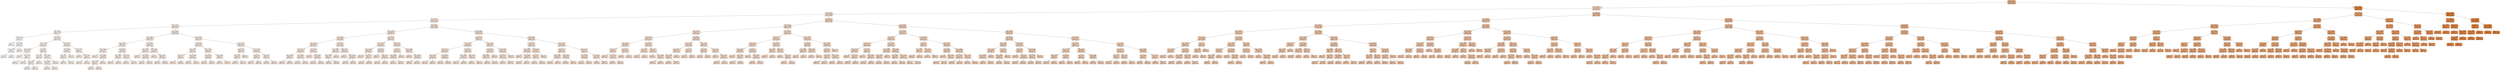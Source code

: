 digraph Tree {
node [shape=box, style="filled, rounded", color="black", fontname=helvetica] ;
edge [fontname=helvetica] ;
0 [label="X[4] <= 835.5\nmse = 59474.878\nsamples = 1470\nvalue = 793.958", fillcolor="#f0b58a"] ;
1 [label="X[4] <= 632.5\nmse = 12654.571\nsamples = 869\nvalue = 608.649", fillcolor="#f6d5bd"] ;
0 -> 1 [labeldistance=2.5, labelangle=45, headlabel="True"] ;
2 [label="X[4] <= 533.5\nmse = 2649.614\nsamples = 536\nvalue = 530.869", fillcolor="#f9e2d2"] ;
1 -> 2 ;
3 [label="X[4] <= 479.5\nmse = 919.752\nsamples = 285\nvalue = 490.688", fillcolor="#fbe9dd"] ;
2 -> 3 ;
4 [label="X[4] <= 444.0\nmse = 517.991\nsamples = 83\nvalue = 451.904", fillcolor="#fcf0e8"] ;
3 -> 4 ;
5 [label="X[4] <= 405.5\nmse = 379.76\nsamples = 25\nvalue = 424.2", fillcolor="#fdf5ef"] ;
4 -> 5 ;
6 [label="X[1] <= 0.019\nmse = 134.0\nsamples = 4\nvalue = 384.0", fillcolor="#fefcfa"] ;
5 -> 6 ;
7 [label="mse = 0.0\nsamples = 1\nvalue = 366.0", fillcolor="#ffffff"] ;
6 -> 7 ;
8 [label="X[4] <= 393.0\nmse = 34.667\nsamples = 3\nvalue = 390.0", fillcolor="#fefbf8"] ;
6 -> 8 ;
9 [label="X[4] <= 386.0\nmse = 4.0\nsamples = 2\nvalue = 386.0", fillcolor="#fefcfa"] ;
8 -> 9 ;
10 [label="mse = 0.0\nsamples = 1\nvalue = 384.0", fillcolor="#fefcfa"] ;
9 -> 10 ;
11 [label="mse = 0.0\nsamples = 1\nvalue = 388.0", fillcolor="#fefbf9"] ;
9 -> 11 ;
12 [label="mse = 0.0\nsamples = 1\nvalue = 398.0", fillcolor="#fef9f6"] ;
8 -> 12 ;
13 [label="X[4] <= 433.5\nmse = 60.122\nsamples = 21\nvalue = 431.857", fillcolor="#fdf4ed"] ;
5 -> 13 ;
14 [label="X[4] <= 424.0\nmse = 27.456\nsamples = 13\nvalue = 426.923", fillcolor="#fdf4ee"] ;
13 -> 14 ;
15 [label="X[2] <= 0.003\nmse = 18.667\nsamples = 3\nvalue = 419.0", fillcolor="#fdf6f1"] ;
14 -> 15 ;
16 [label="mse = 0.0\nsamples = 1\nvalue = 413.0", fillcolor="#fdf7f2"] ;
15 -> 16 ;
17 [label="X[4] <= 422.0\nmse = 1.0\nsamples = 2\nvalue = 422.0", fillcolor="#fdf5f0"] ;
15 -> 17 ;
18 [label="mse = 0.0\nsamples = 1\nvalue = 421.0", fillcolor="#fdf5f0"] ;
17 -> 18 ;
19 [label="mse = 0.0\nsamples = 1\nvalue = 423.0", fillcolor="#fdf5ef"] ;
17 -> 19 ;
20 [label="X[4] <= 428.5\nmse = 5.61\nsamples = 10\nvalue = 429.3", fillcolor="#fdf4ee"] ;
14 -> 20 ;
21 [label="X[3] <= 0.0\nmse = 0.667\nsamples = 3\nvalue = 426.0", fillcolor="#fdf5ef"] ;
20 -> 21 ;
22 [label="X[4] <= 426.5\nmse = 0.25\nsamples = 2\nvalue = 426.5", fillcolor="#fdf5ef"] ;
21 -> 22 ;
23 [label="mse = 0.0\nsamples = 1\nvalue = 426.0", fillcolor="#fdf5ef"] ;
22 -> 23 ;
24 [label="mse = 0.0\nsamples = 1\nvalue = 427.0", fillcolor="#fdf4ee"] ;
22 -> 24 ;
25 [label="mse = 0.0\nsamples = 1\nvalue = 425.0", fillcolor="#fdf5ef"] ;
21 -> 25 ;
26 [label="X[0] <= 0.003\nmse = 1.061\nsamples = 7\nvalue = 430.714", fillcolor="#fdf4ed"] ;
20 -> 26 ;
27 [label="X[4] <= 430.5\nmse = 0.222\nsamples = 6\nvalue = 430.333", fillcolor="#fdf4ed"] ;
26 -> 27 ;
28 [label="mse = 0.0\nsamples = 4\nvalue = 430.0", fillcolor="#fdf4ee"] ;
27 -> 28 ;
29 [label="mse = 0.0\nsamples = 2\nvalue = 431.0", fillcolor="#fdf4ed"] ;
27 -> 29 ;
30 [label="mse = 0.0\nsamples = 1\nvalue = 433.0", fillcolor="#fdf3ed"] ;
26 -> 30 ;
31 [label="X[4] <= 439.0\nmse = 9.359\nsamples = 8\nvalue = 439.875", fillcolor="#fcf2eb"] ;
13 -> 31 ;
32 [label="X[0] <= 0.003\nmse = 2.889\nsamples = 3\nvalue = 436.333", fillcolor="#fcf3ec"] ;
31 -> 32 ;
33 [label="X[3] <= 0.0\nmse = 0.25\nsamples = 2\nvalue = 437.5", fillcolor="#fcf3ec"] ;
32 -> 33 ;
34 [label="mse = 0.0\nsamples = 1\nvalue = 437.0", fillcolor="#fcf3ec"] ;
33 -> 34 ;
35 [label="mse = 0.0\nsamples = 1\nvalue = 438.0", fillcolor="#fcf3eb"] ;
33 -> 35 ;
36 [label="mse = 0.0\nsamples = 1\nvalue = 434.0", fillcolor="#fdf3ec"] ;
32 -> 36 ;
37 [label="X[0] <= 0.001\nmse = 1.2\nsamples = 5\nvalue = 442.0", fillcolor="#fcf2ea"] ;
31 -> 37 ;
38 [label="mse = 0.0\nsamples = 1\nvalue = 440.0", fillcolor="#fcf2eb"] ;
37 -> 38 ;
39 [label="X[1] <= 0.017\nmse = 0.25\nsamples = 4\nvalue = 442.5", fillcolor="#fcf2ea"] ;
37 -> 39 ;
40 [label="mse = 0.0\nsamples = 2\nvalue = 442.0", fillcolor="#fcf2ea"] ;
39 -> 40 ;
41 [label="mse = 0.0\nsamples = 2\nvalue = 443.0", fillcolor="#fcf2ea"] ;
39 -> 41 ;
42 [label="X[4] <= 463.5\nmse = 104.166\nsamples = 58\nvalue = 463.845", fillcolor="#fceee4"] ;
4 -> 42 ;
43 [label="X[4] <= 455.0\nmse = 28.459\nsamples = 28\nvalue = 454.571", fillcolor="#fcf0e7"] ;
42 -> 43 ;
44 [label="X[4] <= 449.5\nmse = 7.837\nsamples = 14\nvalue = 449.857", fillcolor="#fcf0e8"] ;
43 -> 44 ;
45 [label="X[4] <= 446.0\nmse = 2.806\nsamples = 6\nvalue = 447.167", fillcolor="#fcf1e9"] ;
44 -> 45 ;
46 [label="mse = 0.0\nsamples = 2\nvalue = 445.0", fillcolor="#fcf1e9"] ;
45 -> 46 ;
47 [label="X[1] <= 0.019\nmse = 0.688\nsamples = 4\nvalue = 448.25", fillcolor="#fcf1e9"] ;
45 -> 47 ;
48 [label="X[2] <= 0.007\nmse = 0.25\nsamples = 2\nvalue = 447.5", fillcolor="#fcf1e9"] ;
47 -> 48 ;
49 [label="mse = 0.0\nsamples = 1\nvalue = 447.0", fillcolor="#fcf1e9"] ;
48 -> 49 ;
50 [label="mse = 0.0\nsamples = 1\nvalue = 448.0", fillcolor="#fcf1e9"] ;
48 -> 50 ;
51 [label="mse = 0.0\nsamples = 2\nvalue = 449.0", fillcolor="#fcf1e8"] ;
47 -> 51 ;
52 [label="X[4] <= 452.0\nmse = 2.109\nsamples = 8\nvalue = 451.875", fillcolor="#fcf0e8"] ;
44 -> 52 ;
53 [label="X[4] <= 450.5\nmse = 0.25\nsamples = 4\nvalue = 450.5", fillcolor="#fcf0e8"] ;
52 -> 53 ;
54 [label="mse = 0.0\nsamples = 2\nvalue = 450.0", fillcolor="#fcf0e8"] ;
53 -> 54 ;
55 [label="mse = 0.0\nsamples = 2\nvalue = 451.0", fillcolor="#fcf0e8"] ;
53 -> 55 ;
56 [label="X[2] <= 0.01\nmse = 0.188\nsamples = 4\nvalue = 453.25", fillcolor="#fcf0e7"] ;
52 -> 56 ;
57 [label="mse = 0.0\nsamples = 3\nvalue = 453.0", fillcolor="#fcf0e7"] ;
56 -> 57 ;
58 [label="mse = 0.0\nsamples = 1\nvalue = 454.0", fillcolor="#fcf0e7"] ;
56 -> 58 ;
59 [label="X[4] <= 459.5\nmse = 4.633\nsamples = 14\nvalue = 459.286", fillcolor="#fcefe6"] ;
43 -> 59 ;
60 [label="X[4] <= 457.0\nmse = 1.188\nsamples = 8\nvalue = 457.75", fillcolor="#fcefe6"] ;
59 -> 60 ;
61 [label="mse = 0.0\nsamples = 2\nvalue = 456.0", fillcolor="#fcefe6"] ;
60 -> 61 ;
62 [label="X[4] <= 458.5\nmse = 0.222\nsamples = 6\nvalue = 458.333", fillcolor="#fcefe6"] ;
60 -> 62 ;
63 [label="mse = 0.0\nsamples = 4\nvalue = 458.0", fillcolor="#fcefe6"] ;
62 -> 63 ;
64 [label="mse = 0.0\nsamples = 2\nvalue = 459.0", fillcolor="#fcefe6"] ;
62 -> 64 ;
65 [label="X[4] <= 461.0\nmse = 1.889\nsamples = 6\nvalue = 461.333", fillcolor="#fceee5"] ;
59 -> 65 ;
66 [label="mse = 0.0\nsamples = 3\nvalue = 460.0", fillcolor="#fcefe5"] ;
65 -> 66 ;
67 [label="X[4] <= 462.5\nmse = 0.222\nsamples = 3\nvalue = 462.667", fillcolor="#fceee5"] ;
65 -> 67 ;
68 [label="mse = 0.0\nsamples = 1\nvalue = 462.0", fillcolor="#fceee5"] ;
67 -> 68 ;
69 [label="mse = 0.0\nsamples = 2\nvalue = 463.0", fillcolor="#fceee5"] ;
67 -> 69 ;
70 [label="X[4] <= 471.5\nmse = 19.65\nsamples = 30\nvalue = 472.5", fillcolor="#fbede2"] ;
42 -> 70 ;
71 [label="X[4] <= 467.5\nmse = 4.066\nsamples = 11\nvalue = 467.455", fillcolor="#fbede3"] ;
70 -> 71 ;
72 [label="X[4] <= 465.5\nmse = 1.04\nsamples = 5\nvalue = 465.6", fillcolor="#fbeee4"] ;
71 -> 72 ;
73 [label="X[3] <= 0.0\nmse = 0.25\nsamples = 2\nvalue = 464.5", fillcolor="#fbeee4"] ;
72 -> 73 ;
74 [label="mse = 0.0\nsamples = 1\nvalue = 465.0", fillcolor="#fbeee4"] ;
73 -> 74 ;
75 [label="mse = 0.0\nsamples = 1\nvalue = 464.0", fillcolor="#fbeee4"] ;
73 -> 75 ;
76 [label="X[2] <= 0.008\nmse = 0.222\nsamples = 3\nvalue = 466.333", fillcolor="#fbeee4"] ;
72 -> 76 ;
77 [label="mse = 0.0\nsamples = 1\nvalue = 467.0", fillcolor="#fbede3"] ;
76 -> 77 ;
78 [label="mse = 0.0\nsamples = 2\nvalue = 466.0", fillcolor="#fbeee4"] ;
76 -> 78 ;
79 [label="X[4] <= 469.5\nmse = 1.333\nsamples = 6\nvalue = 469.0", fillcolor="#fbede3"] ;
71 -> 79 ;
80 [label="X[4] <= 468.5\nmse = 0.188\nsamples = 4\nvalue = 468.25", fillcolor="#fbede3"] ;
79 -> 80 ;
81 [label="mse = 0.0\nsamples = 3\nvalue = 468.0", fillcolor="#fbede3"] ;
80 -> 81 ;
82 [label="mse = 0.0\nsamples = 1\nvalue = 469.0", fillcolor="#fbede3"] ;
80 -> 82 ;
83 [label="X[0] <= 0.002\nmse = 0.25\nsamples = 2\nvalue = 470.5", fillcolor="#fbede3"] ;
79 -> 83 ;
84 [label="mse = 0.0\nsamples = 1\nvalue = 471.0", fillcolor="#fbede2"] ;
83 -> 84 ;
85 [label="mse = 0.0\nsamples = 1\nvalue = 470.0", fillcolor="#fbede3"] ;
83 -> 85 ;
86 [label="X[4] <= 475.5\nmse = 5.402\nsamples = 19\nvalue = 475.421", fillcolor="#fbece1"] ;
70 -> 86 ;
87 [label="X[4] <= 474.0\nmse = 1.65\nsamples = 10\nvalue = 473.5", fillcolor="#fbece2"] ;
86 -> 87 ;
88 [label="X[4] <= 472.5\nmse = 0.25\nsamples = 6\nvalue = 472.5", fillcolor="#fbede2"] ;
87 -> 88 ;
89 [label="mse = 0.0\nsamples = 3\nvalue = 472.0", fillcolor="#fbede2"] ;
88 -> 89 ;
90 [label="mse = 0.0\nsamples = 3\nvalue = 473.0", fillcolor="#fbece2"] ;
88 -> 90 ;
91 [label="mse = 0.0\nsamples = 4\nvalue = 475.0", fillcolor="#fbece1"] ;
87 -> 91 ;
92 [label="X[2] <= 0.005\nmse = 0.914\nsamples = 9\nvalue = 477.556", fillcolor="#fbece1"] ;
86 -> 92 ;
93 [label="X[1] <= 0.02\nmse = 0.16\nsamples = 5\nvalue = 476.8", fillcolor="#fbece1"] ;
92 -> 93 ;
94 [label="mse = 0.0\nsamples = 4\nvalue = 477.0", fillcolor="#fbece1"] ;
93 -> 94 ;
95 [label="mse = 0.0\nsamples = 1\nvalue = 476.0", fillcolor="#fbece1"] ;
93 -> 95 ;
96 [label="X[3] <= 0.0\nmse = 0.25\nsamples = 4\nvalue = 478.5", fillcolor="#fbece0"] ;
92 -> 96 ;
97 [label="mse = 0.0\nsamples = 2\nvalue = 478.0", fillcolor="#fbece0"] ;
96 -> 97 ;
98 [label="mse = 0.0\nsamples = 2\nvalue = 479.0", fillcolor="#fbebe0"] ;
96 -> 98 ;
99 [label="X[4] <= 505.5\nmse = 212.809\nsamples = 202\nvalue = 506.624", fillcolor="#fae7d9"] ;
3 -> 99 ;
100 [label="X[4] <= 493.5\nmse = 62.173\nsamples = 92\nvalue = 492.978", fillcolor="#fae9dc"] ;
99 -> 100 ;
101 [label="X[4] <= 486.5\nmse = 16.264\nsamples = 50\nvalue = 486.66", fillcolor="#fbeade"] ;
100 -> 101 ;
102 [label="X[4] <= 483.5\nmse = 2.976\nsamples = 26\nvalue = 483.154", fillcolor="#fbebdf"] ;
101 -> 102 ;
103 [label="X[4] <= 481.5\nmse = 0.649\nsamples = 15\nvalue = 481.867", fillcolor="#fbebdf"] ;
102 -> 103 ;
104 [label="X[2] <= 0.007\nmse = 0.188\nsamples = 4\nvalue = 480.75", fillcolor="#fbebe0"] ;
103 -> 104 ;
105 [label="mse = 0.0\nsamples = 1\nvalue = 480.0", fillcolor="#fbebe0"] ;
104 -> 105 ;
106 [label="mse = 0.0\nsamples = 3\nvalue = 481.0", fillcolor="#fbebe0"] ;
104 -> 106 ;
107 [label="X[4] <= 482.5\nmse = 0.198\nsamples = 11\nvalue = 482.273", fillcolor="#fbebdf"] ;
103 -> 107 ;
108 [label="mse = 0.0\nsamples = 8\nvalue = 482.0", fillcolor="#fbebdf"] ;
107 -> 108 ;
109 [label="mse = 0.0\nsamples = 3\nvalue = 483.0", fillcolor="#fbebdf"] ;
107 -> 109 ;
110 [label="X[4] <= 484.5\nmse = 0.81\nsamples = 11\nvalue = 484.909", fillcolor="#fbeadf"] ;
102 -> 110 ;
111 [label="mse = 0.0\nsamples = 5\nvalue = 484.0", fillcolor="#fbebdf"] ;
110 -> 111 ;
112 [label="X[4] <= 485.5\nmse = 0.222\nsamples = 6\nvalue = 485.667", fillcolor="#fbeade"] ;
110 -> 112 ;
113 [label="mse = 0.0\nsamples = 2\nvalue = 485.0", fillcolor="#fbeadf"] ;
112 -> 113 ;
114 [label="mse = 0.0\nsamples = 4\nvalue = 486.0", fillcolor="#fbeade"] ;
112 -> 114 ;
115 [label="X[4] <= 490.5\nmse = 2.915\nsamples = 24\nvalue = 490.458", fillcolor="#fbe9dd"] ;
101 -> 115 ;
116 [label="X[4] <= 489.0\nmse = 1.408\nsamples = 13\nvalue = 489.231", fillcolor="#fbeadd"] ;
115 -> 116 ;
117 [label="X[0] <= 0.002\nmse = 0.25\nsamples = 4\nvalue = 487.5", fillcolor="#fbeade"] ;
116 -> 117 ;
118 [label="mse = 0.0\nsamples = 2\nvalue = 487.0", fillcolor="#fbeade"] ;
117 -> 118 ;
119 [label="mse = 0.0\nsamples = 2\nvalue = 488.0", fillcolor="#fbeade"] ;
117 -> 119 ;
120 [label="mse = 0.0\nsamples = 9\nvalue = 490.0", fillcolor="#fbeadd"] ;
116 -> 120 ;
121 [label="X[4] <= 491.5\nmse = 0.81\nsamples = 11\nvalue = 491.909", fillcolor="#fae9dd"] ;
115 -> 121 ;
122 [label="mse = 0.0\nsamples = 5\nvalue = 491.0", fillcolor="#fbe9dd"] ;
121 -> 122 ;
123 [label="X[4] <= 492.5\nmse = 0.222\nsamples = 6\nvalue = 492.667", fillcolor="#fae9dd"] ;
121 -> 123 ;
124 [label="mse = 0.0\nsamples = 2\nvalue = 492.0", fillcolor="#fae9dd"] ;
123 -> 124 ;
125 [label="mse = 0.0\nsamples = 4\nvalue = 493.0", fillcolor="#fae9dc"] ;
123 -> 125 ;
126 [label="X[4] <= 499.5\nmse = 12.726\nsamples = 42\nvalue = 500.5", fillcolor="#fae8da"] ;
100 -> 126 ;
127 [label="X[4] <= 496.5\nmse = 2.713\nsamples = 17\nvalue = 496.588", fillcolor="#fae8db"] ;
126 -> 127 ;
128 [label="X[1] <= 0.013\nmse = 0.694\nsamples = 7\nvalue = 494.857", fillcolor="#fae9dc"] ;
127 -> 128 ;
129 [label="mse = 0.0\nsamples = 3\nvalue = 494.0", fillcolor="#fae9dc"] ;
128 -> 129 ;
130 [label="X[4] <= 495.5\nmse = 0.25\nsamples = 4\nvalue = 495.5", fillcolor="#fae9dc"] ;
128 -> 130 ;
131 [label="mse = 0.0\nsamples = 2\nvalue = 495.0", fillcolor="#fae9dc"] ;
130 -> 131 ;
132 [label="mse = 0.0\nsamples = 2\nvalue = 496.0", fillcolor="#fae8dc"] ;
130 -> 132 ;
133 [label="X[4] <= 497.5\nmse = 0.56\nsamples = 10\nvalue = 497.8", fillcolor="#fae8db"] ;
127 -> 133 ;
134 [label="mse = 0.0\nsamples = 4\nvalue = 497.0", fillcolor="#fae8db"] ;
133 -> 134 ;
135 [label="X[3] <= 0.0\nmse = 0.222\nsamples = 6\nvalue = 498.333", fillcolor="#fae8db"] ;
133 -> 135 ;
136 [label="mse = 0.0\nsamples = 2\nvalue = 499.0", fillcolor="#fae8db"] ;
135 -> 136 ;
137 [label="mse = 0.0\nsamples = 4\nvalue = 498.0", fillcolor="#fae8db"] ;
135 -> 137 ;
138 [label="X[4] <= 502.5\nmse = 2.054\nsamples = 25\nvalue = 503.16", fillcolor="#fae7da"] ;
126 -> 138 ;
139 [label="X[3] <= 0.0\nmse = 0.484\nsamples = 8\nvalue = 501.375", fillcolor="#fae8da"] ;
138 -> 139 ;
140 [label="X[4] <= 500.5\nmse = 0.188\nsamples = 4\nvalue = 500.75", fillcolor="#fae8da"] ;
139 -> 140 ;
141 [label="mse = 0.0\nsamples = 1\nvalue = 500.0", fillcolor="#fae8db"] ;
140 -> 141 ;
142 [label="mse = 0.0\nsamples = 3\nvalue = 501.0", fillcolor="#fae8da"] ;
140 -> 142 ;
143 [label="mse = 0.0\nsamples = 4\nvalue = 502.0", fillcolor="#fae7da"] ;
139 -> 143 ;
144 [label="X[4] <= 503.5\nmse = 0.588\nsamples = 17\nvalue = 504.0", fillcolor="#fae7d9"] ;
138 -> 144 ;
145 [label="mse = 0.0\nsamples = 5\nvalue = 503.0", fillcolor="#fae7da"] ;
144 -> 145 ;
146 [label="X[4] <= 504.5\nmse = 0.243\nsamples = 12\nvalue = 504.417", fillcolor="#fae7d9"] ;
144 -> 146 ;
147 [label="mse = 0.0\nsamples = 7\nvalue = 504.0", fillcolor="#fae7d9"] ;
146 -> 147 ;
148 [label="mse = 0.0\nsamples = 5\nvalue = 505.0", fillcolor="#fae7d9"] ;
146 -> 148 ;
149 [label="X[4] <= 519.5\nmse = 52.817\nsamples = 110\nvalue = 518.036", fillcolor="#fae5d6"] ;
99 -> 149 ;
150 [label="X[4] <= 513.5\nmse = 15.754\nsamples = 70\nvalue = 513.4", fillcolor="#fae5d7"] ;
149 -> 150 ;
151 [label="X[4] <= 509.5\nmse = 5.067\nsamples = 34\nvalue = 509.853", fillcolor="#fae6d8"] ;
150 -> 151 ;
152 [label="X[4] <= 507.5\nmse = 1.422\nsamples = 15\nvalue = 507.667", fillcolor="#fae6d8"] ;
151 -> 152 ;
153 [label="X[4] <= 506.5\nmse = 0.222\nsamples = 6\nvalue = 506.333", fillcolor="#fae7d9"] ;
152 -> 153 ;
154 [label="mse = 0.0\nsamples = 4\nvalue = 506.0", fillcolor="#fae7d9"] ;
153 -> 154 ;
155 [label="mse = 0.0\nsamples = 2\nvalue = 507.0", fillcolor="#fae7d9"] ;
153 -> 155 ;
156 [label="X[4] <= 508.5\nmse = 0.247\nsamples = 9\nvalue = 508.556", fillcolor="#fae6d8"] ;
152 -> 156 ;
157 [label="mse = 0.0\nsamples = 4\nvalue = 508.0", fillcolor="#fae6d8"] ;
156 -> 157 ;
158 [label="mse = 0.0\nsamples = 5\nvalue = 509.0", fillcolor="#fae6d8"] ;
156 -> 158 ;
159 [label="X[4] <= 511.5\nmse = 1.191\nsamples = 19\nvalue = 511.579", fillcolor="#fae6d7"] ;
151 -> 159 ;
160 [label="X[4] <= 510.5\nmse = 0.247\nsamples = 9\nvalue = 510.556", fillcolor="#fae6d8"] ;
159 -> 160 ;
161 [label="mse = 0.0\nsamples = 4\nvalue = 510.0", fillcolor="#fae6d8"] ;
160 -> 161 ;
162 [label="mse = 0.0\nsamples = 5\nvalue = 511.0", fillcolor="#fae6d8"] ;
160 -> 162 ;
163 [label="X[4] <= 512.5\nmse = 0.25\nsamples = 10\nvalue = 512.5", fillcolor="#fae6d7"] ;
159 -> 163 ;
164 [label="mse = 0.0\nsamples = 5\nvalue = 512.0", fillcolor="#fae6d7"] ;
163 -> 164 ;
165 [label="mse = 0.0\nsamples = 5\nvalue = 513.0", fillcolor="#fae6d7"] ;
163 -> 165 ;
166 [label="X[4] <= 516.5\nmse = 2.743\nsamples = 36\nvalue = 516.75", fillcolor="#fae5d6"] ;
150 -> 166 ;
167 [label="X[4] <= 515.5\nmse = 0.498\nsamples = 17\nvalue = 515.176", fillcolor="#fae5d6"] ;
166 -> 167 ;
168 [label="X[4] <= 514.5\nmse = 0.198\nsamples = 11\nvalue = 514.727", fillcolor="#fae5d6"] ;
167 -> 168 ;
169 [label="mse = 0.0\nsamples = 3\nvalue = 514.0", fillcolor="#fae5d7"] ;
168 -> 169 ;
170 [label="mse = 0.0\nsamples = 8\nvalue = 515.0", fillcolor="#fae5d6"] ;
168 -> 170 ;
171 [label="mse = 0.0\nsamples = 6\nvalue = 516.0", fillcolor="#fae5d6"] ;
167 -> 171 ;
172 [label="X[4] <= 518.5\nmse = 0.554\nsamples = 19\nvalue = 518.158", fillcolor="#fae5d6"] ;
166 -> 172 ;
173 [label="X[4] <= 517.5\nmse = 0.222\nsamples = 12\nvalue = 517.667", fillcolor="#fae5d6"] ;
172 -> 173 ;
174 [label="mse = 0.0\nsamples = 4\nvalue = 517.0", fillcolor="#fae5d6"] ;
173 -> 174 ;
175 [label="mse = 0.0\nsamples = 8\nvalue = 518.0", fillcolor="#fae5d6"] ;
173 -> 175 ;
176 [label="mse = 0.0\nsamples = 7\nvalue = 519.0", fillcolor="#fae4d5"] ;
172 -> 176 ;
177 [label="X[4] <= 525.5\nmse = 14.228\nsamples = 40\nvalue = 526.15", fillcolor="#f9e3d3"] ;
149 -> 177 ;
178 [label="X[4] <= 522.5\nmse = 3.215\nsamples = 16\nvalue = 522.312", fillcolor="#f9e4d4"] ;
177 -> 178 ;
179 [label="X[4] <= 520.5\nmse = 0.543\nsamples = 9\nvalue = 520.889", fillcolor="#f9e4d5"] ;
178 -> 179 ;
180 [label="mse = 0.0\nsamples = 3\nvalue = 520.0", fillcolor="#f9e4d5"] ;
179 -> 180 ;
181 [label="X[2] <= 0.003\nmse = 0.222\nsamples = 6\nvalue = 521.333", fillcolor="#f9e4d5"] ;
179 -> 181 ;
182 [label="mse = 0.0\nsamples = 2\nvalue = 522.0", fillcolor="#f9e4d5"] ;
181 -> 182 ;
183 [label="mse = 0.0\nsamples = 4\nvalue = 521.0", fillcolor="#f9e4d5"] ;
181 -> 183 ;
184 [label="X[4] <= 524.5\nmse = 0.694\nsamples = 7\nvalue = 524.143", fillcolor="#f9e4d4"] ;
178 -> 184 ;
185 [label="X[4] <= 523.5\nmse = 0.25\nsamples = 4\nvalue = 523.5", fillcolor="#f9e4d4"] ;
184 -> 185 ;
186 [label="mse = 0.0\nsamples = 2\nvalue = 523.0", fillcolor="#f9e4d4"] ;
185 -> 186 ;
187 [label="mse = 0.0\nsamples = 2\nvalue = 524.0", fillcolor="#f9e4d4"] ;
185 -> 187 ;
188 [label="mse = 0.0\nsamples = 3\nvalue = 525.0", fillcolor="#f9e3d4"] ;
184 -> 188 ;
189 [label="X[4] <= 529.5\nmse = 5.207\nsamples = 24\nvalue = 528.708", fillcolor="#f9e3d3"] ;
177 -> 189 ;
190 [label="X[4] <= 527.5\nmse = 1.09\nsamples = 16\nvalue = 527.312", fillcolor="#f9e3d3"] ;
189 -> 190 ;
191 [label="X[4] <= 526.5\nmse = 0.234\nsamples = 8\nvalue = 526.375", fillcolor="#f9e3d3"] ;
190 -> 191 ;
192 [label="mse = 0.0\nsamples = 5\nvalue = 526.0", fillcolor="#f9e3d3"] ;
191 -> 192 ;
193 [label="mse = 0.0\nsamples = 3\nvalue = 527.0", fillcolor="#f9e3d3"] ;
191 -> 193 ;
194 [label="X[4] <= 528.5\nmse = 0.188\nsamples = 8\nvalue = 528.25", fillcolor="#f9e3d3"] ;
190 -> 194 ;
195 [label="mse = 0.0\nsamples = 6\nvalue = 528.0", fillcolor="#f9e3d3"] ;
194 -> 195 ;
196 [label="mse = 0.0\nsamples = 2\nvalue = 529.0", fillcolor="#f9e3d3"] ;
194 -> 196 ;
197 [label="X[4] <= 531.5\nmse = 1.75\nsamples = 8\nvalue = 531.5", fillcolor="#f9e2d2"] ;
189 -> 197 ;
198 [label="X[0] <= 0.002\nmse = 0.188\nsamples = 4\nvalue = 530.25", fillcolor="#f9e3d2"] ;
197 -> 198 ;
199 [label="mse = 0.0\nsamples = 1\nvalue = 531.0", fillcolor="#f9e2d2"] ;
198 -> 199 ;
200 [label="mse = 0.0\nsamples = 3\nvalue = 530.0", fillcolor="#f9e3d2"] ;
198 -> 200 ;
201 [label="X[3] <= 0.0\nmse = 0.188\nsamples = 4\nvalue = 532.75", fillcolor="#f9e2d2"] ;
197 -> 201 ;
202 [label="mse = 0.0\nsamples = 1\nvalue = 532.0", fillcolor="#f9e2d2"] ;
201 -> 202 ;
203 [label="mse = 0.0\nsamples = 3\nvalue = 533.0", fillcolor="#f9e2d2"] ;
201 -> 203 ;
204 [label="X[4] <= 575.5\nmse = 698.919\nsamples = 251\nvalue = 576.494", fillcolor="#f7dbc6"] ;
2 -> 204 ;
205 [label="X[4] <= 553.5\nmse = 132.938\nsamples = 119\nvalue = 552.462", fillcolor="#f8dfcc"] ;
204 -> 205 ;
206 [label="X[4] <= 543.5\nmse = 33.41\nsamples = 67\nvalue = 543.806", fillcolor="#f9e0cf"] ;
205 -> 206 ;
207 [label="X[4] <= 538.5\nmse = 6.304\nsamples = 31\nvalue = 538.226", fillcolor="#f9e1d0"] ;
206 -> 207 ;
208 [label="X[4] <= 536.5\nmse = 1.855\nsamples = 17\nvalue = 536.294", fillcolor="#f9e1d1"] ;
207 -> 208 ;
209 [label="X[4] <= 534.5\nmse = 0.5\nsamples = 8\nvalue = 535.0", fillcolor="#f9e2d1"] ;
208 -> 209 ;
210 [label="mse = 0.0\nsamples = 2\nvalue = 534.0", fillcolor="#f9e2d1"] ;
209 -> 210 ;
211 [label="X[4] <= 535.5\nmse = 0.222\nsamples = 6\nvalue = 535.333", fillcolor="#f9e2d1"] ;
209 -> 211 ;
212 [label="mse = 0.0\nsamples = 4\nvalue = 535.0", fillcolor="#f9e2d1"] ;
211 -> 212 ;
213 [label="mse = 0.0\nsamples = 2\nvalue = 536.0", fillcolor="#f9e2d1"] ;
211 -> 213 ;
214 [label="X[4] <= 537.5\nmse = 0.247\nsamples = 9\nvalue = 537.444", fillcolor="#f9e1d0"] ;
208 -> 214 ;
215 [label="mse = 0.0\nsamples = 5\nvalue = 537.0", fillcolor="#f9e1d0"] ;
214 -> 215 ;
216 [label="mse = 0.0\nsamples = 4\nvalue = 538.0", fillcolor="#f9e1d0"] ;
214 -> 216 ;
217 [label="X[4] <= 540.5\nmse = 1.673\nsamples = 14\nvalue = 540.571", fillcolor="#f9e1cf"] ;
207 -> 217 ;
218 [label="X[3] <= 0.0\nmse = 0.245\nsamples = 7\nvalue = 539.429", fillcolor="#f9e1d0"] ;
217 -> 218 ;
219 [label="mse = 0.0\nsamples = 3\nvalue = 540.0", fillcolor="#f9e1d0"] ;
218 -> 219 ;
220 [label="mse = 0.0\nsamples = 4\nvalue = 539.0", fillcolor="#f9e1d0"] ;
218 -> 220 ;
221 [label="X[4] <= 541.5\nmse = 0.49\nsamples = 7\nvalue = 541.714", fillcolor="#f9e1cf"] ;
217 -> 221 ;
222 [label="mse = 0.0\nsamples = 3\nvalue = 541.0", fillcolor="#f9e1cf"] ;
221 -> 222 ;
223 [label="X[1] <= 0.006\nmse = 0.188\nsamples = 4\nvalue = 542.25", fillcolor="#f9e0cf"] ;
221 -> 223 ;
224 [label="mse = 0.0\nsamples = 1\nvalue = 543.0", fillcolor="#f9e0cf"] ;
223 -> 224 ;
225 [label="mse = 0.0\nsamples = 3\nvalue = 542.0", fillcolor="#f9e0cf"] ;
223 -> 225 ;
226 [label="X[4] <= 548.5\nmse = 6.849\nsamples = 36\nvalue = 548.611", fillcolor="#f8dfcd"] ;
206 -> 226 ;
227 [label="X[4] <= 546.5\nmse = 1.559\nsamples = 16\nvalue = 546.062", fillcolor="#f9e0ce"] ;
226 -> 227 ;
228 [label="X[4] <= 545.5\nmse = 0.595\nsamples = 11\nvalue = 545.364", fillcolor="#f9e0ce"] ;
227 -> 228 ;
229 [label="X[0] <= 0.003\nmse = 0.24\nsamples = 5\nvalue = 544.6", fillcolor="#f9e0ce"] ;
228 -> 229 ;
230 [label="mse = 0.0\nsamples = 2\nvalue = 544.0", fillcolor="#f9e0cf"] ;
229 -> 230 ;
231 [label="mse = 0.0\nsamples = 3\nvalue = 545.0", fillcolor="#f9e0ce"] ;
229 -> 231 ;
232 [label="mse = 0.0\nsamples = 6\nvalue = 546.0", fillcolor="#f9e0ce"] ;
228 -> 232 ;
233 [label="X[1] <= 0.023\nmse = 0.24\nsamples = 5\nvalue = 547.6", fillcolor="#f9e0ce"] ;
227 -> 233 ;
234 [label="mse = 0.0\nsamples = 2\nvalue = 547.0", fillcolor="#f9e0ce"] ;
233 -> 234 ;
235 [label="mse = 0.0\nsamples = 3\nvalue = 548.0", fillcolor="#f8dfcd"] ;
233 -> 235 ;
236 [label="X[4] <= 550.5\nmse = 1.728\nsamples = 20\nvalue = 550.65", fillcolor="#f8dfcd"] ;
226 -> 236 ;
237 [label="X[4] <= 549.5\nmse = 0.25\nsamples = 10\nvalue = 549.5", fillcolor="#f8dfcd"] ;
236 -> 237 ;
238 [label="mse = 0.0\nsamples = 5\nvalue = 549.0", fillcolor="#f8dfcd"] ;
237 -> 238 ;
239 [label="mse = 0.0\nsamples = 5\nvalue = 550.0", fillcolor="#f8dfcd"] ;
237 -> 239 ;
240 [label="X[4] <= 551.5\nmse = 0.56\nsamples = 10\nvalue = 551.8", fillcolor="#f8dfcc"] ;
236 -> 240 ;
241 [label="mse = 0.0\nsamples = 4\nvalue = 551.0", fillcolor="#f8dfcd"] ;
240 -> 241 ;
242 [label="X[4] <= 552.5\nmse = 0.222\nsamples = 6\nvalue = 552.333", fillcolor="#f8dfcc"] ;
240 -> 242 ;
243 [label="mse = 0.0\nsamples = 4\nvalue = 552.0", fillcolor="#f8dfcc"] ;
242 -> 243 ;
244 [label="mse = 0.0\nsamples = 2\nvalue = 553.0", fillcolor="#f8dfcc"] ;
242 -> 244 ;
245 [label="X[4] <= 564.5\nmse = 40.237\nsamples = 52\nvalue = 563.615", fillcolor="#f8ddc9"] ;
205 -> 245 ;
246 [label="X[4] <= 559.5\nmse = 9.717\nsamples = 29\nvalue = 558.724", fillcolor="#f8decb"] ;
245 -> 246 ;
247 [label="X[4] <= 556.5\nmse = 2.837\nsamples = 17\nvalue = 556.471", fillcolor="#f8decb"] ;
246 -> 247 ;
248 [label="X[4] <= 554.5\nmse = 0.609\nsamples = 8\nvalue = 554.875", fillcolor="#f8decc"] ;
247 -> 248 ;
249 [label="mse = 0.0\nsamples = 3\nvalue = 554.0", fillcolor="#f8decc"] ;
248 -> 249 ;
250 [label="X[1] <= 0.019\nmse = 0.24\nsamples = 5\nvalue = 555.4", fillcolor="#f8decb"] ;
248 -> 250 ;
251 [label="mse = 0.0\nsamples = 3\nvalue = 555.0", fillcolor="#f8decc"] ;
250 -> 251 ;
252 [label="mse = 0.0\nsamples = 2\nvalue = 556.0", fillcolor="#f8decb"] ;
250 -> 252 ;
253 [label="X[4] <= 557.5\nmse = 0.543\nsamples = 9\nvalue = 557.889", fillcolor="#f8decb"] ;
247 -> 253 ;
254 [label="mse = 0.0\nsamples = 3\nvalue = 557.0", fillcolor="#f8decb"] ;
253 -> 254 ;
255 [label="X[4] <= 558.5\nmse = 0.222\nsamples = 6\nvalue = 558.333", fillcolor="#f8decb"] ;
253 -> 255 ;
256 [label="mse = 0.0\nsamples = 4\nvalue = 558.0", fillcolor="#f8decb"] ;
255 -> 256 ;
257 [label="mse = 0.0\nsamples = 2\nvalue = 559.0", fillcolor="#f8deca"] ;
255 -> 257 ;
258 [label="X[4] <= 561.5\nmse = 2.076\nsamples = 12\nvalue = 561.917", fillcolor="#f8ddca"] ;
246 -> 258 ;
259 [label="X[4] <= 560.5\nmse = 0.24\nsamples = 5\nvalue = 560.4", fillcolor="#f8ddca"] ;
258 -> 259 ;
260 [label="mse = 0.0\nsamples = 3\nvalue = 560.0", fillcolor="#f8ddca"] ;
259 -> 260 ;
261 [label="mse = 0.0\nsamples = 2\nvalue = 561.0", fillcolor="#f8ddca"] ;
259 -> 261 ;
262 [label="X[4] <= 562.5\nmse = 0.571\nsamples = 7\nvalue = 563.0", fillcolor="#f8ddc9"] ;
258 -> 262 ;
263 [label="mse = 0.0\nsamples = 2\nvalue = 562.0", fillcolor="#f8ddca"] ;
262 -> 263 ;
264 [label="X[3] <= 0.0\nmse = 0.24\nsamples = 5\nvalue = 563.4", fillcolor="#f8ddc9"] ;
262 -> 264 ;
265 [label="mse = 0.0\nsamples = 2\nvalue = 564.0", fillcolor="#f8ddc9"] ;
264 -> 265 ;
266 [label="mse = 0.0\nsamples = 3\nvalue = 563.0", fillcolor="#f8ddc9"] ;
264 -> 266 ;
267 [label="X[4] <= 569.5\nmse = 10.518\nsamples = 23\nvalue = 569.783", fillcolor="#f8dcc7"] ;
245 -> 267 ;
268 [label="X[4] <= 566.5\nmse = 1.45\nsamples = 10\nvalue = 566.5", fillcolor="#f8dcc8"] ;
267 -> 268 ;
269 [label="X[2] <= 0.007\nmse = 0.188\nsamples = 4\nvalue = 565.25", fillcolor="#f8dcc9"] ;
268 -> 269 ;
270 [label="mse = 0.0\nsamples = 1\nvalue = 566.0", fillcolor="#f8dcc9"] ;
269 -> 270 ;
271 [label="mse = 0.0\nsamples = 3\nvalue = 565.0", fillcolor="#f8ddc9"] ;
269 -> 271 ;
272 [label="X[2] <= 0.009\nmse = 0.556\nsamples = 6\nvalue = 567.333", fillcolor="#f8dcc8"] ;
268 -> 272 ;
273 [label="mse = 0.0\nsamples = 5\nvalue = 567.0", fillcolor="#f8dcc8"] ;
272 -> 273 ;
274 [label="mse = 0.0\nsamples = 1\nvalue = 569.0", fillcolor="#f8dcc8"] ;
272 -> 274 ;
275 [label="X[4] <= 574.0\nmse = 2.828\nsamples = 13\nvalue = 572.308", fillcolor="#f8dbc7"] ;
267 -> 275 ;
276 [label="X[4] <= 571.5\nmse = 0.85\nsamples = 10\nvalue = 571.5", fillcolor="#f8dbc7"] ;
275 -> 276 ;
277 [label="X[4] <= 570.5\nmse = 0.25\nsamples = 4\nvalue = 570.5", fillcolor="#f8dcc7"] ;
276 -> 277 ;
278 [label="mse = 0.0\nsamples = 2\nvalue = 570.0", fillcolor="#f8dcc7"] ;
277 -> 278 ;
279 [label="mse = 0.0\nsamples = 2\nvalue = 571.0", fillcolor="#f8dbc7"] ;
277 -> 279 ;
280 [label="X[4] <= 572.5\nmse = 0.139\nsamples = 6\nvalue = 572.167", fillcolor="#f8dbc7"] ;
276 -> 280 ;
281 [label="mse = 0.0\nsamples = 5\nvalue = 572.0", fillcolor="#f8dbc7"] ;
280 -> 281 ;
282 [label="mse = 0.0\nsamples = 1\nvalue = 573.0", fillcolor="#f8dbc7"] ;
280 -> 282 ;
283 [label="mse = 0.0\nsamples = 3\nvalue = 575.0", fillcolor="#f8dbc6"] ;
275 -> 283 ;
284 [label="X[4] <= 600.5\nmse = 219.134\nsamples = 132\nvalue = 598.159", fillcolor="#f7d7c0"] ;
204 -> 284 ;
285 [label="X[4] <= 588.5\nmse = 50.816\nsamples = 79\nvalue = 587.759", fillcolor="#f7d9c3"] ;
284 -> 285 ;
286 [label="X[4] <= 581.5\nmse = 10.121\nsamples = 42\nvalue = 581.786", fillcolor="#f7dac4"] ;
285 -> 286 ;
287 [label="X[4] <= 578.5\nmse = 2.765\nsamples = 19\nvalue = 578.842", fillcolor="#f7dac5"] ;
286 -> 287 ;
288 [label="X[4] <= 576.5\nmse = 0.408\nsamples = 7\nvalue = 576.857", fillcolor="#f7dac6"] ;
287 -> 288 ;
289 [label="mse = 0.0\nsamples = 2\nvalue = 576.0", fillcolor="#f7dbc6"] ;
288 -> 289 ;
290 [label="X[4] <= 577.5\nmse = 0.16\nsamples = 5\nvalue = 577.2", fillcolor="#f7dac5"] ;
288 -> 290 ;
291 [label="mse = 0.0\nsamples = 4\nvalue = 577.0", fillcolor="#f7dac6"] ;
290 -> 291 ;
292 [label="mse = 0.0\nsamples = 1\nvalue = 578.0", fillcolor="#f7dac5"] ;
290 -> 292 ;
293 [label="X[4] <= 579.5\nmse = 0.5\nsamples = 12\nvalue = 580.0", fillcolor="#f7dac5"] ;
287 -> 293 ;
294 [label="mse = 0.0\nsamples = 3\nvalue = 579.0", fillcolor="#f7dac5"] ;
293 -> 294 ;
295 [label="X[4] <= 580.5\nmse = 0.222\nsamples = 9\nvalue = 580.333", fillcolor="#f7dac5"] ;
293 -> 295 ;
296 [label="mse = 0.0\nsamples = 6\nvalue = 580.0", fillcolor="#f7dac5"] ;
295 -> 296 ;
297 [label="mse = 0.0\nsamples = 3\nvalue = 581.0", fillcolor="#f7dac4"] ;
295 -> 297 ;
298 [label="X[4] <= 584.5\nmse = 3.127\nsamples = 23\nvalue = 584.217", fillcolor="#f7d9c4"] ;
286 -> 298 ;
299 [label="X[4] <= 583.5\nmse = 0.596\nsamples = 15\nvalue = 583.067", fillcolor="#f7d9c4"] ;
298 -> 299 ;
300 [label="X[4] <= 582.5\nmse = 0.24\nsamples = 10\nvalue = 582.6", fillcolor="#f7d9c4"] ;
299 -> 300 ;
301 [label="mse = 0.0\nsamples = 4\nvalue = 582.0", fillcolor="#f7dac4"] ;
300 -> 301 ;
302 [label="mse = 0.0\nsamples = 6\nvalue = 583.0", fillcolor="#f7d9c4"] ;
300 -> 302 ;
303 [label="mse = 0.0\nsamples = 5\nvalue = 584.0", fillcolor="#f7d9c4"] ;
299 -> 303 ;
304 [label="X[4] <= 586.5\nmse = 0.734\nsamples = 8\nvalue = 586.375", fillcolor="#f7d9c3"] ;
298 -> 304 ;
305 [label="X[4] <= 585.5\nmse = 0.16\nsamples = 5\nvalue = 585.8", fillcolor="#f7d9c3"] ;
304 -> 305 ;
306 [label="mse = 0.0\nsamples = 1\nvalue = 585.0", fillcolor="#f7d9c3"] ;
305 -> 306 ;
307 [label="mse = 0.0\nsamples = 4\nvalue = 586.0", fillcolor="#f7d9c3"] ;
305 -> 307 ;
308 [label="X[1] <= 0.007\nmse = 0.222\nsamples = 3\nvalue = 587.333", fillcolor="#f7d9c3"] ;
304 -> 308 ;
309 [label="mse = 0.0\nsamples = 1\nvalue = 588.0", fillcolor="#f7d9c3"] ;
308 -> 309 ;
310 [label="mse = 0.0\nsamples = 2\nvalue = 587.0", fillcolor="#f7d9c3"] ;
308 -> 310 ;
311 [label="X[4] <= 593.0\nmse = 10.519\nsamples = 37\nvalue = 594.541", fillcolor="#f7d7c1"] ;
285 -> 311 ;
312 [label="X[4] <= 590.5\nmse = 0.75\nsamples = 12\nvalue = 590.5", fillcolor="#f7d8c2"] ;
311 -> 312 ;
313 [label="X[4] <= 589.5\nmse = 0.24\nsamples = 5\nvalue = 589.6", fillcolor="#f7d8c2"] ;
312 -> 313 ;
314 [label="mse = 0.0\nsamples = 2\nvalue = 589.0", fillcolor="#f7d8c2"] ;
313 -> 314 ;
315 [label="mse = 0.0\nsamples = 3\nvalue = 590.0", fillcolor="#f7d8c2"] ;
313 -> 315 ;
316 [label="X[4] <= 591.5\nmse = 0.122\nsamples = 7\nvalue = 591.143", fillcolor="#f7d8c2"] ;
312 -> 316 ;
317 [label="mse = 0.0\nsamples = 6\nvalue = 591.0", fillcolor="#f7d8c2"] ;
316 -> 317 ;
318 [label="mse = 0.0\nsamples = 1\nvalue = 592.0", fillcolor="#f7d8c1"] ;
316 -> 318 ;
319 [label="X[4] <= 596.5\nmse = 3.61\nsamples = 25\nvalue = 596.48", fillcolor="#f7d7c0"] ;
311 -> 319 ;
320 [label="X[4] <= 594.5\nmse = 0.688\nsamples = 12\nvalue = 594.75", fillcolor="#f7d7c1"] ;
319 -> 320 ;
321 [label="mse = 0.0\nsamples = 6\nvalue = 594.0", fillcolor="#f7d7c1"] ;
320 -> 321 ;
322 [label="X[4] <= 595.5\nmse = 0.25\nsamples = 6\nvalue = 595.5", fillcolor="#f7d7c0"] ;
320 -> 322 ;
323 [label="mse = 0.0\nsamples = 3\nvalue = 595.0", fillcolor="#f7d7c1"] ;
322 -> 323 ;
324 [label="mse = 0.0\nsamples = 3\nvalue = 596.0", fillcolor="#f7d7c0"] ;
322 -> 324 ;
325 [label="X[4] <= 598.5\nmse = 0.994\nsamples = 13\nvalue = 598.077", fillcolor="#f7d7c0"] ;
319 -> 325 ;
326 [label="X[4] <= 597.5\nmse = 0.234\nsamples = 8\nvalue = 597.375", fillcolor="#f7d7c0"] ;
325 -> 326 ;
327 [label="mse = 0.0\nsamples = 5\nvalue = 597.0", fillcolor="#f7d7c0"] ;
326 -> 327 ;
328 [label="mse = 0.0\nsamples = 3\nvalue = 598.0", fillcolor="#f7d7c0"] ;
326 -> 328 ;
329 [label="X[4] <= 599.5\nmse = 0.16\nsamples = 5\nvalue = 599.2", fillcolor="#f7d7bf"] ;
325 -> 329 ;
330 [label="mse = 0.0\nsamples = 4\nvalue = 599.0", fillcolor="#f7d7c0"] ;
329 -> 330 ;
331 [label="mse = 0.0\nsamples = 1\nvalue = 600.0", fillcolor="#f7d6bf"] ;
329 -> 331 ;
332 [label="X[4] <= 613.0\nmse = 68.526\nsamples = 53\nvalue = 613.66", fillcolor="#f6d4bc"] ;
284 -> 332 ;
333 [label="X[4] <= 606.5\nmse = 15.018\nsamples = 26\nvalue = 606.538", fillcolor="#f6d5bd"] ;
332 -> 333 ;
334 [label="X[4] <= 603.5\nmse = 2.308\nsamples = 13\nvalue = 603.0", fillcolor="#f7d6be"] ;
333 -> 334 ;
335 [label="X[4] <= 602.5\nmse = 0.543\nsamples = 9\nvalue = 602.111", fillcolor="#f7d6bf"] ;
334 -> 335 ;
336 [label="X[4] <= 601.5\nmse = 0.222\nsamples = 6\nvalue = 601.667", fillcolor="#f7d6bf"] ;
335 -> 336 ;
337 [label="mse = 0.0\nsamples = 2\nvalue = 601.0", fillcolor="#f7d6bf"] ;
336 -> 337 ;
338 [label="mse = 0.0\nsamples = 4\nvalue = 602.0", fillcolor="#f7d6bf"] ;
336 -> 338 ;
339 [label="mse = 0.0\nsamples = 3\nvalue = 603.0", fillcolor="#f7d6be"] ;
335 -> 339 ;
340 [label="X[2] <= 0.006\nmse = 0.5\nsamples = 4\nvalue = 605.0", fillcolor="#f6d6be"] ;
334 -> 340 ;
341 [label="X[2] <= 0.005\nmse = 0.222\nsamples = 3\nvalue = 604.667", fillcolor="#f6d6be"] ;
340 -> 341 ;
342 [label="mse = 0.0\nsamples = 2\nvalue = 605.0", fillcolor="#f6d6be"] ;
341 -> 342 ;
343 [label="mse = 0.0\nsamples = 1\nvalue = 604.0", fillcolor="#f6d6be"] ;
341 -> 343 ;
344 [label="mse = 0.0\nsamples = 1\nvalue = 606.0", fillcolor="#f6d5be"] ;
340 -> 344 ;
345 [label="X[4] <= 609.5\nmse = 2.686\nsamples = 13\nvalue = 610.077", fillcolor="#f6d5bd"] ;
333 -> 345 ;
346 [label="X[2] <= 0.007\nmse = 0.56\nsamples = 5\nvalue = 608.2", fillcolor="#f6d5bd"] ;
345 -> 346 ;
347 [label="mse = 0.0\nsamples = 2\nvalue = 609.0", fillcolor="#f6d5bd"] ;
346 -> 347 ;
348 [label="X[3] <= 0.0\nmse = 0.222\nsamples = 3\nvalue = 607.667", fillcolor="#f6d5bd"] ;
346 -> 348 ;
349 [label="mse = 0.0\nsamples = 1\nvalue = 607.0", fillcolor="#f6d5bd"] ;
348 -> 349 ;
350 [label="mse = 0.0\nsamples = 2\nvalue = 608.0", fillcolor="#f6d5bd"] ;
348 -> 350 ;
351 [label="X[4] <= 611.5\nmse = 0.438\nsamples = 8\nvalue = 611.25", fillcolor="#f6d4bc"] ;
345 -> 351 ;
352 [label="X[1] <= 0.029\nmse = 0.16\nsamples = 5\nvalue = 610.8", fillcolor="#f6d5bc"] ;
351 -> 352 ;
353 [label="mse = 0.0\nsamples = 4\nvalue = 611.0", fillcolor="#f6d5bc"] ;
352 -> 353 ;
354 [label="mse = 0.0\nsamples = 1\nvalue = 610.0", fillcolor="#f6d5bd"] ;
352 -> 354 ;
355 [label="mse = 0.0\nsamples = 3\nvalue = 612.0", fillcolor="#f6d4bc"] ;
351 -> 355 ;
356 [label="X[4] <= 621.5\nmse = 24.176\nsamples = 27\nvalue = 620.519", fillcolor="#f6d3ba"] ;
332 -> 356 ;
357 [label="X[4] <= 617.5\nmse = 4.913\nsamples = 17\nvalue = 617.294", fillcolor="#f6d3bb"] ;
356 -> 357 ;
358 [label="X[1] <= 0.014\nmse = 1.136\nsamples = 9\nvalue = 615.444", fillcolor="#f6d4bb"] ;
357 -> 358 ;
359 [label="X[0] <= 0.002\nmse = 0.25\nsamples = 4\nvalue = 616.5", fillcolor="#f6d4bb"] ;
358 -> 359 ;
360 [label="mse = 0.0\nsamples = 2\nvalue = 617.0", fillcolor="#f6d3bb"] ;
359 -> 360 ;
361 [label="mse = 0.0\nsamples = 2\nvalue = 616.0", fillcolor="#f6d4bb"] ;
359 -> 361 ;
362 [label="X[4] <= 614.5\nmse = 0.24\nsamples = 5\nvalue = 614.6", fillcolor="#f6d4bb"] ;
358 -> 362 ;
363 [label="mse = 0.0\nsamples = 2\nvalue = 614.0", fillcolor="#f6d4bb"] ;
362 -> 363 ;
364 [label="mse = 0.0\nsamples = 3\nvalue = 615.0", fillcolor="#f6d4bb"] ;
362 -> 364 ;
365 [label="X[4] <= 619.5\nmse = 0.984\nsamples = 8\nvalue = 619.375", fillcolor="#f6d3ba"] ;
357 -> 365 ;
366 [label="X[3] <= 0.0\nmse = 0.25\nsamples = 4\nvalue = 618.5", fillcolor="#f6d3ba"] ;
365 -> 366 ;
367 [label="mse = 0.0\nsamples = 2\nvalue = 619.0", fillcolor="#f6d3ba"] ;
366 -> 367 ;
368 [label="mse = 0.0\nsamples = 2\nvalue = 618.0", fillcolor="#f6d3ba"] ;
366 -> 368 ;
369 [label="X[0] <= 0.003\nmse = 0.188\nsamples = 4\nvalue = 620.25", fillcolor="#f6d3ba"] ;
365 -> 369 ;
370 [label="mse = 0.0\nsamples = 3\nvalue = 620.0", fillcolor="#f6d3ba"] ;
369 -> 370 ;
371 [label="mse = 0.0\nsamples = 1\nvalue = 621.0", fillcolor="#f6d3ba"] ;
369 -> 371 ;
372 [label="X[4] <= 626.0\nmse = 9.2\nsamples = 10\nvalue = 626.0", fillcolor="#f6d2b8"] ;
356 -> 372 ;
373 [label="X[1] <= 0.013\nmse = 1.139\nsamples = 6\nvalue = 623.833", fillcolor="#f6d2b9"] ;
372 -> 373 ;
374 [label="X[3] <= 0.0\nmse = 0.25\nsamples = 2\nvalue = 622.5", fillcolor="#f6d3b9"] ;
373 -> 374 ;
375 [label="mse = 0.0\nsamples = 1\nvalue = 623.0", fillcolor="#f6d2b9"] ;
374 -> 375 ;
376 [label="mse = 0.0\nsamples = 1\nvalue = 622.0", fillcolor="#f6d3b9"] ;
374 -> 376 ;
377 [label="X[1] <= 0.02\nmse = 0.25\nsamples = 4\nvalue = 624.5", fillcolor="#f6d2b9"] ;
373 -> 377 ;
378 [label="mse = 0.0\nsamples = 2\nvalue = 625.0", fillcolor="#f6d2b8"] ;
377 -> 378 ;
379 [label="mse = 0.0\nsamples = 2\nvalue = 624.0", fillcolor="#f6d2b9"] ;
377 -> 379 ;
380 [label="X[4] <= 629.0\nmse = 3.688\nsamples = 4\nvalue = 629.25", fillcolor="#f6d1b7"] ;
372 -> 380 ;
381 [label="X[1] <= 0.016\nmse = 0.25\nsamples = 2\nvalue = 627.5", fillcolor="#f6d2b8"] ;
380 -> 381 ;
382 [label="mse = 0.0\nsamples = 1\nvalue = 627.0", fillcolor="#f6d2b8"] ;
381 -> 382 ;
383 [label="mse = 0.0\nsamples = 1\nvalue = 628.0", fillcolor="#f6d2b8"] ;
381 -> 383 ;
384 [label="X[1] <= 0.011\nmse = 1.0\nsamples = 2\nvalue = 631.0", fillcolor="#f6d1b7"] ;
380 -> 384 ;
385 [label="mse = 0.0\nsamples = 1\nvalue = 630.0", fillcolor="#f6d1b7"] ;
384 -> 385 ;
386 [label="mse = 0.0\nsamples = 1\nvalue = 632.0", fillcolor="#f5d1b7"] ;
384 -> 386 ;
387 [label="X[4] <= 729.5\nmse = 3347.297\nsamples = 333\nvalue = 733.844", fillcolor="#f2bf9b"] ;
1 -> 387 ;
388 [label="X[4] <= 682.5\nmse = 867.378\nsamples = 152\nvalue = 679.151", fillcolor="#f4c9aa"] ;
387 -> 388 ;
389 [label="X[4] <= 655.5\nmse = 190.236\nsamples = 85\nvalue = 655.894", fillcolor="#f5cdb0"] ;
388 -> 389 ;
390 [label="X[4] <= 642.5\nmse = 45.274\nsamples = 41\nvalue = 643.488", fillcolor="#f5cfb3"] ;
389 -> 390 ;
391 [label="X[4] <= 638.5\nmse = 9.052\nsamples = 18\nvalue = 636.944", fillcolor="#f5d0b5"] ;
390 -> 391 ;
392 [label="X[4] <= 634.5\nmse = 2.367\nsamples = 13\nvalue = 635.308", fillcolor="#f5d0b6"] ;
391 -> 392 ;
393 [label="X[4] <= 633.5\nmse = 0.188\nsamples = 4\nvalue = 633.25", fillcolor="#f5d1b6"] ;
392 -> 393 ;
394 [label="mse = 0.0\nsamples = 3\nvalue = 633.0", fillcolor="#f5d1b6"] ;
393 -> 394 ;
395 [label="mse = 0.0\nsamples = 1\nvalue = 634.0", fillcolor="#f5d1b6"] ;
393 -> 395 ;
396 [label="X[4] <= 636.5\nmse = 0.617\nsamples = 9\nvalue = 636.222", fillcolor="#f5d0b5"] ;
392 -> 396 ;
397 [label="X[4] <= 635.5\nmse = 0.122\nsamples = 7\nvalue = 635.857", fillcolor="#f5d0b6"] ;
396 -> 397 ;
398 [label="mse = 0.0\nsamples = 1\nvalue = 635.0", fillcolor="#f5d0b6"] ;
397 -> 398 ;
399 [label="mse = 0.0\nsamples = 6\nvalue = 636.0", fillcolor="#f5d0b5"] ;
397 -> 399 ;
400 [label="X[0] <= 0.002\nmse = 0.25\nsamples = 2\nvalue = 637.5", fillcolor="#f5d0b5"] ;
396 -> 400 ;
401 [label="mse = 0.0\nsamples = 1\nvalue = 637.0", fillcolor="#f5d0b5"] ;
400 -> 401 ;
402 [label="mse = 0.0\nsamples = 1\nvalue = 638.0", fillcolor="#f5d0b5"] ;
400 -> 402 ;
403 [label="X[3] <= 0.0\nmse = 1.36\nsamples = 5\nvalue = 641.2", fillcolor="#f5cfb4"] ;
391 -> 403 ;
404 [label="X[3] <= 0.0\nmse = 0.188\nsamples = 4\nvalue = 641.75", fillcolor="#f5cfb4"] ;
403 -> 404 ;
405 [label="mse = 0.0\nsamples = 3\nvalue = 642.0", fillcolor="#f5cfb4"] ;
404 -> 405 ;
406 [label="mse = 0.0\nsamples = 1\nvalue = 641.0", fillcolor="#f5cfb4"] ;
404 -> 406 ;
407 [label="mse = 0.0\nsamples = 1\nvalue = 639.0", fillcolor="#f5d0b5"] ;
403 -> 407 ;
408 [label="X[4] <= 649.5\nmse = 13.89\nsamples = 23\nvalue = 648.609", fillcolor="#f5ceb2"] ;
390 -> 408 ;
409 [label="X[4] <= 645.5\nmse = 1.597\nsamples = 14\nvalue = 645.786", fillcolor="#f5cfb3"] ;
408 -> 409 ;
410 [label="X[4] <= 644.5\nmse = 0.64\nsamples = 5\nvalue = 644.4", fillcolor="#f5cfb3"] ;
409 -> 410 ;
411 [label="X[0] <= 0.003\nmse = 0.25\nsamples = 2\nvalue = 643.5", fillcolor="#f5cfb3"] ;
410 -> 411 ;
412 [label="mse = 0.0\nsamples = 1\nvalue = 643.0", fillcolor="#f5cfb4"] ;
411 -> 412 ;
413 [label="mse = 0.0\nsamples = 1\nvalue = 644.0", fillcolor="#f5cfb3"] ;
411 -> 413 ;
414 [label="mse = 0.0\nsamples = 3\nvalue = 645.0", fillcolor="#f5cfb3"] ;
410 -> 414 ;
415 [label="X[4] <= 646.5\nmse = 0.469\nsamples = 9\nvalue = 646.556", fillcolor="#f5ceb3"] ;
409 -> 415 ;
416 [label="mse = 0.0\nsamples = 5\nvalue = 646.0", fillcolor="#f5ceb3"] ;
415 -> 416 ;
417 [label="X[4] <= 647.5\nmse = 0.188\nsamples = 4\nvalue = 647.25", fillcolor="#f5ceb2"] ;
415 -> 417 ;
418 [label="mse = 0.0\nsamples = 3\nvalue = 647.0", fillcolor="#f5ceb2"] ;
417 -> 418 ;
419 [label="mse = 0.0\nsamples = 1\nvalue = 648.0", fillcolor="#f5ceb2"] ;
417 -> 419 ;
420 [label="X[4] <= 652.5\nmse = 1.333\nsamples = 9\nvalue = 653.0", fillcolor="#f5cdb1"] ;
408 -> 420 ;
421 [label="X[1] <= 0.022\nmse = 0.222\nsamples = 3\nvalue = 651.667", fillcolor="#f5cdb1"] ;
420 -> 421 ;
422 [label="mse = 0.0\nsamples = 2\nvalue = 652.0", fillcolor="#f5cdb1"] ;
421 -> 422 ;
423 [label="mse = 0.0\nsamples = 1\nvalue = 651.0", fillcolor="#f5ceb1"] ;
421 -> 423 ;
424 [label="X[4] <= 653.5\nmse = 0.556\nsamples = 6\nvalue = 653.667", fillcolor="#f5cdb1"] ;
420 -> 424 ;
425 [label="mse = 0.0\nsamples = 3\nvalue = 653.0", fillcolor="#f5cdb1"] ;
424 -> 425 ;
426 [label="X[2] <= 0.004\nmse = 0.222\nsamples = 3\nvalue = 654.333", fillcolor="#f5cdb0"] ;
424 -> 426 ;
427 [label="mse = 0.0\nsamples = 2\nvalue = 654.0", fillcolor="#f5cdb1"] ;
426 -> 427 ;
428 [label="mse = 0.0\nsamples = 1\nvalue = 655.0", fillcolor="#f5cdb0"] ;
426 -> 428 ;
429 [label="X[4] <= 664.0\nmse = 48.248\nsamples = 44\nvalue = 667.455", fillcolor="#f4cbad"] ;
389 -> 429 ;
430 [label="X[4] <= 658.5\nmse = 2.633\nsamples = 14\nvalue = 658.714", fillcolor="#f5ccaf"] ;
429 -> 430 ;
431 [label="X[4] <= 657.5\nmse = 0.472\nsamples = 6\nvalue = 657.167", fillcolor="#f5cdb0"] ;
430 -> 431 ;
432 [label="X[4] <= 656.5\nmse = 0.188\nsamples = 4\nvalue = 656.75", fillcolor="#f5cdb0"] ;
431 -> 432 ;
433 [label="mse = 0.0\nsamples = 1\nvalue = 656.0", fillcolor="#f5cdb0"] ;
432 -> 433 ;
434 [label="mse = 0.0\nsamples = 3\nvalue = 657.0", fillcolor="#f5cdb0"] ;
432 -> 434 ;
435 [label="mse = 0.0\nsamples = 2\nvalue = 658.0", fillcolor="#f5ccaf"] ;
431 -> 435 ;
436 [label="X[4] <= 660.5\nmse = 1.109\nsamples = 8\nvalue = 659.875", fillcolor="#f4ccaf"] ;
430 -> 436 ;
437 [label="X[4] <= 659.5\nmse = 0.222\nsamples = 6\nvalue = 659.333", fillcolor="#f5ccaf"] ;
436 -> 437 ;
438 [label="mse = 0.0\nsamples = 4\nvalue = 659.0", fillcolor="#f5ccaf"] ;
437 -> 438 ;
439 [label="mse = 0.0\nsamples = 2\nvalue = 660.0", fillcolor="#f4ccaf"] ;
437 -> 439 ;
440 [label="X[3] <= 0.0\nmse = 0.25\nsamples = 2\nvalue = 661.5", fillcolor="#f4ccaf"] ;
436 -> 440 ;
441 [label="mse = 0.0\nsamples = 1\nvalue = 662.0", fillcolor="#f4ccae"] ;
440 -> 441 ;
442 [label="mse = 0.0\nsamples = 1\nvalue = 661.0", fillcolor="#f4ccaf"] ;
440 -> 442 ;
443 [label="X[4] <= 672.5\nmse = 17.249\nsamples = 30\nvalue = 671.533", fillcolor="#f4caac"] ;
429 -> 443 ;
444 [label="X[4] <= 668.5\nmse = 3.568\nsamples = 19\nvalue = 668.895", fillcolor="#f4cbad"] ;
443 -> 444 ;
445 [label="X[4] <= 666.5\nmse = 0.75\nsamples = 8\nvalue = 667.0", fillcolor="#f4cbad"] ;
444 -> 445 ;
446 [label="mse = 0.0\nsamples = 3\nvalue = 666.0", fillcolor="#f4cbad"] ;
445 -> 446 ;
447 [label="X[4] <= 667.5\nmse = 0.24\nsamples = 5\nvalue = 667.6", fillcolor="#f4cbad"] ;
445 -> 447 ;
448 [label="mse = 0.0\nsamples = 2\nvalue = 667.0", fillcolor="#f4cbad"] ;
447 -> 448 ;
449 [label="mse = 0.0\nsamples = 3\nvalue = 668.0", fillcolor="#f4cbad"] ;
447 -> 449 ;
450 [label="X[4] <= 670.5\nmse = 1.107\nsamples = 11\nvalue = 670.273", fillcolor="#f4caac"] ;
444 -> 450 ;
451 [label="X[4] <= 669.5\nmse = 0.245\nsamples = 7\nvalue = 669.571", fillcolor="#f4caac"] ;
450 -> 451 ;
452 [label="mse = 0.0\nsamples = 3\nvalue = 669.0", fillcolor="#f4caac"] ;
451 -> 452 ;
453 [label="mse = 0.0\nsamples = 4\nvalue = 670.0", fillcolor="#f4caac"] ;
451 -> 453 ;
454 [label="X[4] <= 671.5\nmse = 0.25\nsamples = 4\nvalue = 671.5", fillcolor="#f4caac"] ;
450 -> 454 ;
455 [label="mse = 0.0\nsamples = 2\nvalue = 671.0", fillcolor="#f4caac"] ;
454 -> 455 ;
456 [label="mse = 0.0\nsamples = 2\nvalue = 672.0", fillcolor="#f4caac"] ;
454 -> 456 ;
457 [label="X[4] <= 677.5\nmse = 8.083\nsamples = 11\nvalue = 676.091", fillcolor="#f4c9ab"] ;
443 -> 457 ;
458 [label="X[4] <= 674.5\nmse = 1.25\nsamples = 8\nvalue = 674.5", fillcolor="#f4caab"] ;
457 -> 458 ;
459 [label="X[2] <= 0.005\nmse = 0.25\nsamples = 4\nvalue = 673.5", fillcolor="#f4caab"] ;
458 -> 459 ;
460 [label="mse = 0.0\nsamples = 2\nvalue = 674.0", fillcolor="#f4caab"] ;
459 -> 460 ;
461 [label="mse = 0.0\nsamples = 2\nvalue = 673.0", fillcolor="#f4caab"] ;
459 -> 461 ;
462 [label="X[4] <= 675.5\nmse = 0.25\nsamples = 4\nvalue = 675.5", fillcolor="#f4c9ab"] ;
458 -> 462 ;
463 [label="mse = 0.0\nsamples = 2\nvalue = 675.0", fillcolor="#f4c9ab"] ;
462 -> 463 ;
464 [label="mse = 0.0\nsamples = 2\nvalue = 676.0", fillcolor="#f4c9ab"] ;
462 -> 464 ;
465 [label="X[4] <= 681.0\nmse = 1.556\nsamples = 3\nvalue = 680.333", fillcolor="#f4c9a9"] ;
457 -> 465 ;
466 [label="X[1] <= 0.012\nmse = 0.25\nsamples = 2\nvalue = 679.5", fillcolor="#f4c9aa"] ;
465 -> 466 ;
467 [label="mse = 0.0\nsamples = 1\nvalue = 679.0", fillcolor="#f4c9aa"] ;
466 -> 467 ;
468 [label="mse = 0.0\nsamples = 1\nvalue = 680.0", fillcolor="#f4c9a9"] ;
466 -> 468 ;
469 [label="mse = 0.0\nsamples = 1\nvalue = 682.0", fillcolor="#f4c8a9"] ;
465 -> 469 ;
470 [label="X[4] <= 706.0\nmse = 169.658\nsamples = 67\nvalue = 708.657", fillcolor="#f3c4a2"] ;
388 -> 470 ;
471 [label="X[4] <= 695.0\nmse = 53.001\nsamples = 26\nvalue = 694.808", fillcolor="#f3c6a5"] ;
470 -> 471 ;
472 [label="X[4] <= 689.5\nmse = 17.172\nsamples = 13\nvalue = 688.538", fillcolor="#f3c7a7"] ;
471 -> 472 ;
473 [label="X[4] <= 685.0\nmse = 1.837\nsamples = 7\nvalue = 684.857", fillcolor="#f4c8a8"] ;
472 -> 473 ;
474 [label="X[4] <= 683.5\nmse = 0.188\nsamples = 4\nvalue = 683.75", fillcolor="#f4c8a8"] ;
473 -> 474 ;
475 [label="mse = 0.0\nsamples = 1\nvalue = 683.0", fillcolor="#f4c8a9"] ;
474 -> 475 ;
476 [label="mse = 0.0\nsamples = 3\nvalue = 684.0", fillcolor="#f4c8a8"] ;
474 -> 476 ;
477 [label="X[0] <= 0.001\nmse = 0.222\nsamples = 3\nvalue = 686.333", fillcolor="#f4c7a8"] ;
473 -> 477 ;
478 [label="mse = 0.0\nsamples = 1\nvalue = 687.0", fillcolor="#f4c7a8"] ;
477 -> 478 ;
479 [label="mse = 0.0\nsamples = 2\nvalue = 686.0", fillcolor="#f4c8a8"] ;
477 -> 479 ;
480 [label="X[2] <= 0.006\nmse = 0.806\nsamples = 6\nvalue = 692.833", fillcolor="#f3c6a6"] ;
472 -> 480 ;
481 [label="mse = 0.0\nsamples = 3\nvalue = 692.0", fillcolor="#f3c6a6"] ;
480 -> 481 ;
482 [label="X[4] <= 693.5\nmse = 0.222\nsamples = 3\nvalue = 693.667", fillcolor="#f3c6a6"] ;
480 -> 482 ;
483 [label="mse = 0.0\nsamples = 1\nvalue = 693.0", fillcolor="#f3c6a6"] ;
482 -> 483 ;
484 [label="mse = 0.0\nsamples = 2\nvalue = 694.0", fillcolor="#f3c6a6"] ;
482 -> 484 ;
485 [label="X[4] <= 702.5\nmse = 10.225\nsamples = 13\nvalue = 701.077", fillcolor="#f3c5a4"] ;
471 -> 485 ;
486 [label="X[4] <= 698.0\nmse = 3.673\nsamples = 7\nvalue = 698.429", fillcolor="#f3c5a4"] ;
485 -> 486 ;
487 [label="X[1] <= 0.02\nmse = 0.222\nsamples = 3\nvalue = 696.333", fillcolor="#f3c6a5"] ;
486 -> 487 ;
488 [label="mse = 0.0\nsamples = 2\nvalue = 696.0", fillcolor="#f3c6a5"] ;
487 -> 488 ;
489 [label="mse = 0.0\nsamples = 1\nvalue = 697.0", fillcolor="#f3c6a5"] ;
487 -> 489 ;
490 [label="X[3] <= 0.0\nmse = 0.5\nsamples = 4\nvalue = 700.0", fillcolor="#f3c5a4"] ;
486 -> 490 ;
491 [label="mse = 0.0\nsamples = 1\nvalue = 701.0", fillcolor="#f3c5a4"] ;
490 -> 491 ;
492 [label="X[3] <= 0.0\nmse = 0.222\nsamples = 3\nvalue = 699.667", fillcolor="#f3c5a4"] ;
490 -> 492 ;
493 [label="mse = 0.0\nsamples = 1\nvalue = 699.0", fillcolor="#f3c5a4"] ;
492 -> 493 ;
494 [label="mse = 0.0\nsamples = 2\nvalue = 700.0", fillcolor="#f3c5a4"] ;
492 -> 494 ;
495 [label="X[4] <= 704.5\nmse = 0.139\nsamples = 6\nvalue = 704.167", fillcolor="#f3c4a3"] ;
485 -> 495 ;
496 [label="mse = 0.0\nsamples = 5\nvalue = 704.0", fillcolor="#f3c4a3"] ;
495 -> 496 ;
497 [label="mse = 0.0\nsamples = 1\nvalue = 705.0", fillcolor="#f3c4a3"] ;
495 -> 497 ;
498 [label="X[4] <= 718.5\nmse = 44.88\nsamples = 41\nvalue = 717.439", fillcolor="#f2c29f"] ;
470 -> 498 ;
499 [label="X[4] <= 712.0\nmse = 9.69\nsamples = 23\nvalue = 712.304", fillcolor="#f3c3a1"] ;
498 -> 499 ;
500 [label="X[4] <= 709.5\nmse = 2.056\nsamples = 12\nvalue = 709.667", fillcolor="#f3c3a1"] ;
499 -> 500 ;
501 [label="X[4] <= 708.0\nmse = 0.96\nsamples = 5\nvalue = 708.2", fillcolor="#f3c4a2"] ;
500 -> 501 ;
502 [label="mse = 0.0\nsamples = 2\nvalue = 707.0", fillcolor="#f3c4a2"] ;
501 -> 502 ;
503 [label="mse = 0.0\nsamples = 3\nvalue = 709.0", fillcolor="#f3c4a2"] ;
501 -> 503 ;
504 [label="X[4] <= 710.5\nmse = 0.204\nsamples = 7\nvalue = 710.714", fillcolor="#f3c3a1"] ;
500 -> 504 ;
505 [label="mse = 0.0\nsamples = 2\nvalue = 710.0", fillcolor="#f3c3a1"] ;
504 -> 505 ;
506 [label="mse = 0.0\nsamples = 5\nvalue = 711.0", fillcolor="#f3c3a1"] ;
504 -> 506 ;
507 [label="X[4] <= 715.5\nmse = 2.149\nsamples = 11\nvalue = 715.182", fillcolor="#f3c2a0"] ;
499 -> 507 ;
508 [label="X[1] <= 0.026\nmse = 0.333\nsamples = 6\nvalue = 714.0", fillcolor="#f3c3a0"] ;
507 -> 508 ;
509 [label="X[4] <= 713.5\nmse = 0.16\nsamples = 5\nvalue = 713.8", fillcolor="#f3c3a0"] ;
508 -> 509 ;
510 [label="mse = 0.0\nsamples = 1\nvalue = 713.0", fillcolor="#f3c3a0"] ;
509 -> 510 ;
511 [label="mse = 0.0\nsamples = 4\nvalue = 714.0", fillcolor="#f3c3a0"] ;
509 -> 511 ;
512 [label="mse = 0.0\nsamples = 1\nvalue = 715.0", fillcolor="#f3c3a0"] ;
508 -> 512 ;
513 [label="X[3] <= 0.0\nmse = 0.64\nsamples = 5\nvalue = 716.6", fillcolor="#f2c2a0"] ;
507 -> 513 ;
514 [label="mse = 0.0\nsamples = 3\nvalue = 716.0", fillcolor="#f2c2a0"] ;
513 -> 514 ;
515 [label="X[2] <= 0.006\nmse = 0.25\nsamples = 2\nvalue = 717.5", fillcolor="#f2c29f"] ;
513 -> 515 ;
516 [label="mse = 0.0\nsamples = 1\nvalue = 717.0", fillcolor="#f2c29f"] ;
515 -> 516 ;
517 [label="mse = 0.0\nsamples = 1\nvalue = 718.0", fillcolor="#f2c29f"] ;
515 -> 517 ;
518 [label="X[4] <= 724.0\nmse = 13.111\nsamples = 18\nvalue = 724.0", fillcolor="#f2c19d"] ;
498 -> 518 ;
519 [label="X[4] <= 720.5\nmse = 1.688\nsamples = 8\nvalue = 720.25", fillcolor="#f2c29f"] ;
518 -> 519 ;
520 [label="X[4] <= 719.5\nmse = 0.24\nsamples = 5\nvalue = 719.4", fillcolor="#f2c29f"] ;
519 -> 520 ;
521 [label="mse = 0.0\nsamples = 3\nvalue = 719.0", fillcolor="#f2c29f"] ;
520 -> 521 ;
522 [label="mse = 0.0\nsamples = 2\nvalue = 720.0", fillcolor="#f2c29f"] ;
520 -> 522 ;
523 [label="X[4] <= 722.0\nmse = 0.889\nsamples = 3\nvalue = 721.667", fillcolor="#f2c19e"] ;
519 -> 523 ;
524 [label="mse = 0.0\nsamples = 2\nvalue = 721.0", fillcolor="#f2c19e"] ;
523 -> 524 ;
525 [label="mse = 0.0\nsamples = 1\nvalue = 723.0", fillcolor="#f2c19e"] ;
523 -> 525 ;
526 [label="X[4] <= 726.5\nmse = 2.0\nsamples = 10\nvalue = 727.0", fillcolor="#f2c09d"] ;
518 -> 526 ;
527 [label="X[2] <= 0.005\nmse = 0.25\nsamples = 4\nvalue = 725.5", fillcolor="#f2c19d"] ;
526 -> 527 ;
528 [label="mse = 0.0\nsamples = 2\nvalue = 725.0", fillcolor="#f2c19d"] ;
527 -> 528 ;
529 [label="mse = 0.0\nsamples = 2\nvalue = 726.0", fillcolor="#f2c19d"] ;
527 -> 529 ;
530 [label="X[4] <= 727.5\nmse = 0.667\nsamples = 6\nvalue = 728.0", fillcolor="#f2c09c"] ;
526 -> 530 ;
531 [label="mse = 0.0\nsamples = 2\nvalue = 727.0", fillcolor="#f2c09d"] ;
530 -> 531 ;
532 [label="X[0] <= 0.002\nmse = 0.25\nsamples = 4\nvalue = 728.5", fillcolor="#f2c09c"] ;
530 -> 532 ;
533 [label="mse = 0.0\nsamples = 2\nvalue = 728.0", fillcolor="#f2c09c"] ;
532 -> 533 ;
534 [label="mse = 0.0\nsamples = 2\nvalue = 729.0", fillcolor="#f2c09c"] ;
532 -> 534 ;
535 [label="X[4] <= 778.5\nmse = 808.341\nsamples = 181\nvalue = 779.773", fillcolor="#f0b78e"] ;
387 -> 535 ;
536 [label="X[4] <= 753.0\nmse = 163.538\nsamples = 85\nvalue = 753.941", fillcolor="#f1bc95"] ;
535 -> 536 ;
537 [label="X[4] <= 743.0\nmse = 45.396\nsamples = 38\nvalue = 741.842", fillcolor="#f2be99"] ;
536 -> 537 ;
538 [label="X[4] <= 735.5\nmse = 12.154\nsamples = 21\nvalue = 736.524", fillcolor="#f2bf9a"] ;
537 -> 538 ;
539 [label="X[4] <= 732.5\nmse = 2.0\nsamples = 8\nvalue = 732.5", fillcolor="#f2bf9b"] ;
538 -> 539 ;
540 [label="X[4] <= 731.5\nmse = 0.688\nsamples = 4\nvalue = 731.25", fillcolor="#f2c09c"] ;
539 -> 540 ;
541 [label="X[0] <= 0.002\nmse = 0.25\nsamples = 2\nvalue = 730.5", fillcolor="#f2c09c"] ;
540 -> 541 ;
542 [label="mse = 0.0\nsamples = 1\nvalue = 731.0", fillcolor="#f2c09c"] ;
541 -> 542 ;
543 [label="mse = 0.0\nsamples = 1\nvalue = 730.0", fillcolor="#f2c09c"] ;
541 -> 543 ;
544 [label="mse = 0.0\nsamples = 2\nvalue = 732.0", fillcolor="#f2c09b"] ;
540 -> 544 ;
545 [label="X[2] <= 0.009\nmse = 0.188\nsamples = 4\nvalue = 733.75", fillcolor="#f2bf9b"] ;
539 -> 545 ;
546 [label="mse = 0.0\nsamples = 3\nvalue = 734.0", fillcolor="#f2bf9b"] ;
545 -> 546 ;
547 [label="mse = 0.0\nsamples = 1\nvalue = 733.0", fillcolor="#f2bf9b"] ;
545 -> 547 ;
548 [label="X[4] <= 739.0\nmse = 2.308\nsamples = 13\nvalue = 739.0", fillcolor="#f2be99"] ;
538 -> 548 ;
549 [label="X[4] <= 737.5\nmse = 0.204\nsamples = 7\nvalue = 737.714", fillcolor="#f2bf9a"] ;
548 -> 549 ;
550 [label="mse = 0.0\nsamples = 2\nvalue = 737.0", fillcolor="#f2bf9a"] ;
549 -> 550 ;
551 [label="mse = 0.0\nsamples = 5\nvalue = 738.0", fillcolor="#f2bf9a"] ;
549 -> 551 ;
552 [label="X[0] <= 0.003\nmse = 0.583\nsamples = 6\nvalue = 740.5", fillcolor="#f2be99"] ;
548 -> 552 ;
553 [label="mse = 0.0\nsamples = 4\nvalue = 740.0", fillcolor="#f2be99"] ;
552 -> 553 ;
554 [label="X[1] <= 0.01\nmse = 0.25\nsamples = 2\nvalue = 741.5", fillcolor="#f2be99"] ;
552 -> 554 ;
555 [label="mse = 0.0\nsamples = 1\nvalue = 741.0", fillcolor="#f2be99"] ;
554 -> 555 ;
556 [label="mse = 0.0\nsamples = 1\nvalue = 742.0", fillcolor="#f2be99"] ;
554 -> 556 ;
557 [label="X[4] <= 747.5\nmse = 8.36\nsamples = 17\nvalue = 748.412", fillcolor="#f1bd97"] ;
537 -> 557 ;
558 [label="X[4] <= 745.5\nmse = 1.333\nsamples = 6\nvalue = 745.0", fillcolor="#f1bd98"] ;
557 -> 558 ;
559 [label="X[1] <= 0.012\nmse = 0.188\nsamples = 4\nvalue = 744.25", fillcolor="#f1bd98"] ;
558 -> 559 ;
560 [label="mse = 0.0\nsamples = 1\nvalue = 745.0", fillcolor="#f1bd98"] ;
559 -> 560 ;
561 [label="mse = 0.0\nsamples = 3\nvalue = 744.0", fillcolor="#f1bd98"] ;
559 -> 561 ;
562 [label="X[1] <= 0.023\nmse = 0.25\nsamples = 2\nvalue = 746.5", fillcolor="#f1bd97"] ;
558 -> 562 ;
563 [label="mse = 0.0\nsamples = 1\nvalue = 746.0", fillcolor="#f1bd98"] ;
562 -> 563 ;
564 [label="mse = 0.0\nsamples = 1\nvalue = 747.0", fillcolor="#f1bd97"] ;
562 -> 564 ;
565 [label="X[4] <= 750.5\nmse = 2.38\nsamples = 11\nvalue = 750.273", fillcolor="#f1bc96"] ;
557 -> 565 ;
566 [label="X[4] <= 748.5\nmse = 0.667\nsamples = 6\nvalue = 749.0", fillcolor="#f1bd97"] ;
565 -> 566 ;
567 [label="mse = 0.0\nsamples = 2\nvalue = 748.0", fillcolor="#f1bd97"] ;
566 -> 567 ;
568 [label="X[4] <= 749.5\nmse = 0.25\nsamples = 4\nvalue = 749.5", fillcolor="#f1bd97"] ;
566 -> 568 ;
569 [label="mse = 0.0\nsamples = 2\nvalue = 749.0", fillcolor="#f1bd97"] ;
568 -> 569 ;
570 [label="mse = 0.0\nsamples = 2\nvalue = 750.0", fillcolor="#f1bc96"] ;
568 -> 570 ;
571 [label="X[1] <= 0.018\nmse = 0.16\nsamples = 5\nvalue = 751.8", fillcolor="#f1bc96"] ;
565 -> 571 ;
572 [label="mse = 0.0\nsamples = 4\nvalue = 752.0", fillcolor="#f1bc96"] ;
571 -> 572 ;
573 [label="mse = 0.0\nsamples = 1\nvalue = 751.0", fillcolor="#f1bc96"] ;
571 -> 573 ;
574 [label="X[4] <= 765.5\nmse = 45.009\nsamples = 47\nvalue = 763.723", fillcolor="#f1ba93"] ;
536 -> 574 ;
575 [label="X[4] <= 760.0\nmse = 10.92\nsamples = 29\nvalue = 759.103", fillcolor="#f1bb94"] ;
574 -> 575 ;
576 [label="X[4] <= 756.5\nmse = 3.619\nsamples = 17\nvalue = 756.706", fillcolor="#f1bb95"] ;
575 -> 576 ;
577 [label="X[1] <= 0.023\nmse = 0.609\nsamples = 8\nvalue = 754.875", fillcolor="#f1bc95"] ;
576 -> 577 ;
578 [label="X[4] <= 755.5\nmse = 0.24\nsamples = 5\nvalue = 755.4", fillcolor="#f1bc95"] ;
577 -> 578 ;
579 [label="mse = 0.0\nsamples = 3\nvalue = 755.0", fillcolor="#f1bc95"] ;
578 -> 579 ;
580 [label="mse = 0.0\nsamples = 2\nvalue = 756.0", fillcolor="#f1bb95"] ;
578 -> 580 ;
581 [label="mse = 0.0\nsamples = 3\nvalue = 754.0", fillcolor="#f1bc95"] ;
577 -> 581 ;
582 [label="X[4] <= 758.5\nmse = 0.667\nsamples = 9\nvalue = 758.333", fillcolor="#f1bb94"] ;
576 -> 582 ;
583 [label="X[4] <= 757.5\nmse = 0.25\nsamples = 4\nvalue = 757.5", fillcolor="#f1bb94"] ;
582 -> 583 ;
584 [label="mse = 0.0\nsamples = 2\nvalue = 757.0", fillcolor="#f1bb95"] ;
583 -> 584 ;
585 [label="mse = 0.0\nsamples = 2\nvalue = 758.0", fillcolor="#f1bb94"] ;
583 -> 585 ;
586 [label="mse = 0.0\nsamples = 5\nvalue = 759.0", fillcolor="#f1bb94"] ;
582 -> 586 ;
587 [label="X[4] <= 762.5\nmse = 1.583\nsamples = 12\nvalue = 762.5", fillcolor="#f1ba93"] ;
575 -> 587 ;
588 [label="X[4] <= 761.5\nmse = 0.222\nsamples = 6\nvalue = 761.333", fillcolor="#f1ba93"] ;
587 -> 588 ;
589 [label="mse = 0.0\nsamples = 4\nvalue = 761.0", fillcolor="#f1bb93"] ;
588 -> 589 ;
590 [label="mse = 0.0\nsamples = 2\nvalue = 762.0", fillcolor="#f1ba93"] ;
588 -> 590 ;
591 [label="X[1] <= 0.023\nmse = 0.222\nsamples = 6\nvalue = 763.667", fillcolor="#f1ba93"] ;
587 -> 591 ;
592 [label="mse = 0.0\nsamples = 4\nvalue = 764.0", fillcolor="#f1ba93"] ;
591 -> 592 ;
593 [label="mse = 0.0\nsamples = 2\nvalue = 763.0", fillcolor="#f1ba93"] ;
591 -> 593 ;
594 [label="X[4] <= 771.5\nmse = 10.139\nsamples = 18\nvalue = 771.167", fillcolor="#f1b991"] ;
574 -> 594 ;
595 [label="X[4] <= 768.5\nmse = 1.778\nsamples = 9\nvalue = 768.333", fillcolor="#f1b991"] ;
594 -> 595 ;
596 [label="X[4] <= 767.5\nmse = 0.25\nsamples = 6\nvalue = 767.5", fillcolor="#f1b992"] ;
595 -> 596 ;
597 [label="mse = 0.0\nsamples = 3\nvalue = 767.0", fillcolor="#f1ba92"] ;
596 -> 597 ;
598 [label="mse = 0.0\nsamples = 3\nvalue = 768.0", fillcolor="#f1b992"] ;
596 -> 598 ;
599 [label="X[2] <= 0.004\nmse = 0.667\nsamples = 3\nvalue = 770.0", fillcolor="#f1b991"] ;
595 -> 599 ;
600 [label="mse = 0.0\nsamples = 1\nvalue = 771.0", fillcolor="#f1b991"] ;
599 -> 600 ;
601 [label="X[4] <= 769.5\nmse = 0.25\nsamples = 2\nvalue = 769.5", fillcolor="#f1b991"] ;
599 -> 601 ;
602 [label="mse = 0.0\nsamples = 1\nvalue = 769.0", fillcolor="#f1b991"] ;
601 -> 602 ;
603 [label="mse = 0.0\nsamples = 1\nvalue = 770.0", fillcolor="#f1b991"] ;
601 -> 603 ;
604 [label="X[4] <= 776.0\nmse = 2.444\nsamples = 9\nvalue = 774.0", fillcolor="#f0b890"] ;
594 -> 604 ;
605 [label="X[0] <= 0.002\nmse = 0.5\nsamples = 8\nvalue = 773.5", fillcolor="#f0b890"] ;
604 -> 605 ;
606 [label="X[2] <= 0.003\nmse = 0.222\nsamples = 3\nvalue = 772.667", fillcolor="#f0b990"] ;
605 -> 606 ;
607 [label="mse = 0.0\nsamples = 1\nvalue = 772.0", fillcolor="#f0b990"] ;
606 -> 607 ;
608 [label="mse = 0.0\nsamples = 2\nvalue = 773.0", fillcolor="#f0b890"] ;
606 -> 608 ;
609 [label="mse = 0.0\nsamples = 5\nvalue = 774.0", fillcolor="#f0b890"] ;
605 -> 609 ;
610 [label="mse = 0.0\nsamples = 1\nvalue = 778.0", fillcolor="#f0b88f"] ;
604 -> 610 ;
611 [label="X[4] <= 804.5\nmse = 265.27\nsamples = 96\nvalue = 802.646", fillcolor="#efb388"] ;
535 -> 611 ;
612 [label="X[4] <= 791.5\nmse = 49.166\nsamples = 54\nvalue = 789.981", fillcolor="#f0b68c"] ;
611 -> 612 ;
613 [label="X[4] <= 785.5\nmse = 16.249\nsamples = 34\nvalue = 785.471", fillcolor="#f0b68d"] ;
612 -> 613 ;
614 [label="X[4] <= 782.5\nmse = 3.322\nsamples = 17\nvalue = 781.824", fillcolor="#f0b78e"] ;
613 -> 614 ;
615 [label="X[4] <= 780.5\nmse = 0.777\nsamples = 11\nvalue = 780.636", fillcolor="#f0b78e"] ;
614 -> 615 ;
616 [label="X[1] <= 0.029\nmse = 0.16\nsamples = 5\nvalue = 779.8", fillcolor="#f0b78e"] ;
615 -> 616 ;
617 [label="mse = 0.0\nsamples = 4\nvalue = 780.0", fillcolor="#f0b78e"] ;
616 -> 617 ;
618 [label="mse = 0.0\nsamples = 1\nvalue = 779.0", fillcolor="#f0b78f"] ;
616 -> 618 ;
619 [label="X[4] <= 781.5\nmse = 0.222\nsamples = 6\nvalue = 781.333", fillcolor="#f0b78e"] ;
615 -> 619 ;
620 [label="mse = 0.0\nsamples = 4\nvalue = 781.0", fillcolor="#f0b78e"] ;
619 -> 620 ;
621 [label="mse = 0.0\nsamples = 2\nvalue = 782.0", fillcolor="#f0b78e"] ;
619 -> 621 ;
622 [label="X[4] <= 783.5\nmse = 0.667\nsamples = 6\nvalue = 784.0", fillcolor="#f0b78d"] ;
614 -> 622 ;
623 [label="mse = 0.0\nsamples = 2\nvalue = 783.0", fillcolor="#f0b78d"] ;
622 -> 623 ;
624 [label="X[4] <= 784.5\nmse = 0.25\nsamples = 4\nvalue = 784.5", fillcolor="#f0b68d"] ;
622 -> 624 ;
625 [label="mse = 0.0\nsamples = 2\nvalue = 784.0", fillcolor="#f0b78d"] ;
624 -> 625 ;
626 [label="mse = 0.0\nsamples = 2\nvalue = 785.0", fillcolor="#f0b68d"] ;
624 -> 626 ;
627 [label="X[4] <= 788.5\nmse = 2.574\nsamples = 17\nvalue = 789.118", fillcolor="#f0b68c"] ;
613 -> 627 ;
628 [label="X[2] <= 0.004\nmse = 0.8\nsamples = 5\nvalue = 787.0", fillcolor="#f0b68c"] ;
627 -> 628 ;
629 [label="mse = 0.0\nsamples = 2\nvalue = 786.0", fillcolor="#f0b68d"] ;
628 -> 629 ;
630 [label="X[4] <= 787.5\nmse = 0.222\nsamples = 3\nvalue = 787.667", fillcolor="#f0b68c"] ;
628 -> 630 ;
631 [label="mse = 0.0\nsamples = 1\nvalue = 787.0", fillcolor="#f0b68c"] ;
630 -> 631 ;
632 [label="mse = 0.0\nsamples = 2\nvalue = 788.0", fillcolor="#f0b68c"] ;
630 -> 632 ;
633 [label="X[4] <= 789.5\nmse = 0.667\nsamples = 12\nvalue = 790.0", fillcolor="#f0b68c"] ;
627 -> 633 ;
634 [label="mse = 0.0\nsamples = 4\nvalue = 789.0", fillcolor="#f0b68c"] ;
633 -> 634 ;
635 [label="X[1] <= 0.015\nmse = 0.25\nsamples = 8\nvalue = 790.5", fillcolor="#f0b58b"] ;
633 -> 635 ;
636 [label="mse = 0.0\nsamples = 4\nvalue = 790.0", fillcolor="#f0b68c"] ;
635 -> 636 ;
637 [label="mse = 0.0\nsamples = 4\nvalue = 791.0", fillcolor="#f0b58b"] ;
635 -> 637 ;
638 [label="X[4] <= 797.5\nmse = 11.728\nsamples = 20\nvalue = 797.65", fillcolor="#f0b489"] ;
612 -> 638 ;
639 [label="X[4] <= 793.5\nmse = 1.432\nsamples = 9\nvalue = 794.111", fillcolor="#f0b58a"] ;
638 -> 639 ;
640 [label="X[4] <= 792.5\nmse = 0.222\nsamples = 3\nvalue = 792.667", fillcolor="#f0b58b"] ;
639 -> 640 ;
641 [label="mse = 0.0\nsamples = 1\nvalue = 792.0", fillcolor="#f0b58b"] ;
640 -> 641 ;
642 [label="mse = 0.0\nsamples = 2\nvalue = 793.0", fillcolor="#f0b58b"] ;
640 -> 642 ;
643 [label="X[4] <= 794.5\nmse = 0.472\nsamples = 6\nvalue = 794.833", fillcolor="#f0b58a"] ;
639 -> 643 ;
644 [label="mse = 0.0\nsamples = 2\nvalue = 794.0", fillcolor="#f0b58a"] ;
643 -> 644 ;
645 [label="X[4] <= 795.5\nmse = 0.188\nsamples = 4\nvalue = 795.25", fillcolor="#f0b58a"] ;
643 -> 645 ;
646 [label="mse = 0.0\nsamples = 3\nvalue = 795.0", fillcolor="#f0b58a"] ;
645 -> 646 ;
647 [label="mse = 0.0\nsamples = 1\nvalue = 796.0", fillcolor="#f0b48a"] ;
645 -> 647 ;
648 [label="X[4] <= 800.5\nmse = 1.521\nsamples = 11\nvalue = 800.545", fillcolor="#efb489"] ;
638 -> 648 ;
649 [label="X[3] <= 0.0\nmse = 0.25\nsamples = 6\nvalue = 799.5", fillcolor="#efb489"] ;
648 -> 649 ;
650 [label="mse = 0.0\nsamples = 3\nvalue = 800.0", fillcolor="#efb489"] ;
649 -> 650 ;
651 [label="mse = 0.0\nsamples = 3\nvalue = 799.0", fillcolor="#f0b489"] ;
649 -> 651 ;
652 [label="X[2] <= 0.005\nmse = 0.16\nsamples = 5\nvalue = 801.8", fillcolor="#efb388"] ;
648 -> 652 ;
653 [label="mse = 0.0\nsamples = 1\nvalue = 801.0", fillcolor="#efb489"] ;
652 -> 653 ;
654 [label="mse = 0.0\nsamples = 4\nvalue = 802.0", fillcolor="#efb388"] ;
652 -> 654 ;
655 [label="X[4] <= 819.0\nmse = 71.781\nsamples = 42\nvalue = 818.929", fillcolor="#efb184"] ;
611 -> 655 ;
656 [label="X[4] <= 811.5\nmse = 10.245\nsamples = 21\nvalue = 811.429", fillcolor="#efb286"] ;
655 -> 656 ;
657 [label="X[4] <= 809.0\nmse = 2.04\nsamples = 10\nvalue = 808.6", fillcolor="#efb286"] ;
656 -> 657 ;
658 [label="X[4] <= 807.5\nmse = 0.25\nsamples = 6\nvalue = 807.5", fillcolor="#efb287"] ;
657 -> 658 ;
659 [label="mse = 0.0\nsamples = 3\nvalue = 807.0", fillcolor="#efb387"] ;
658 -> 659 ;
660 [label="mse = 0.0\nsamples = 3\nvalue = 808.0", fillcolor="#efb287"] ;
658 -> 660 ;
661 [label="X[1] <= 0.011\nmse = 0.188\nsamples = 4\nvalue = 810.25", fillcolor="#efb286"] ;
657 -> 661 ;
662 [label="mse = 0.0\nsamples = 1\nvalue = 811.0", fillcolor="#efb286"] ;
661 -> 662 ;
663 [label="mse = 0.0\nsamples = 3\nvalue = 810.0", fillcolor="#efb286"] ;
661 -> 663 ;
664 [label="X[4] <= 814.5\nmse = 3.818\nsamples = 11\nvalue = 814.0", fillcolor="#efb185"] ;
656 -> 664 ;
665 [label="X[4] <= 812.5\nmse = 0.49\nsamples = 7\nvalue = 812.714", fillcolor="#efb285"] ;
664 -> 665 ;
666 [label="mse = 0.0\nsamples = 3\nvalue = 812.0", fillcolor="#efb286"] ;
665 -> 666 ;
667 [label="X[3] <= 0.0\nmse = 0.188\nsamples = 4\nvalue = 813.25", fillcolor="#efb185"] ;
665 -> 667 ;
668 [label="mse = 0.0\nsamples = 1\nvalue = 814.0", fillcolor="#efb185"] ;
667 -> 668 ;
669 [label="mse = 0.0\nsamples = 3\nvalue = 813.0", fillcolor="#efb285"] ;
667 -> 669 ;
670 [label="X[3] <= 0.0\nmse = 1.688\nsamples = 4\nvalue = 816.25", fillcolor="#efb184"] ;
664 -> 670 ;
671 [label="mse = 0.0\nsamples = 2\nvalue = 815.0", fillcolor="#efb185"] ;
670 -> 671 ;
672 [label="X[4] <= 817.5\nmse = 0.25\nsamples = 2\nvalue = 817.5", fillcolor="#efb184"] ;
670 -> 672 ;
673 [label="mse = 0.0\nsamples = 1\nvalue = 817.0", fillcolor="#efb184"] ;
672 -> 673 ;
674 [label="mse = 0.0\nsamples = 1\nvalue = 818.0", fillcolor="#efb184"] ;
672 -> 674 ;
675 [label="X[4] <= 826.5\nmse = 20.816\nsamples = 21\nvalue = 826.429", fillcolor="#efaf82"] ;
655 -> 675 ;
676 [label="X[4] <= 823.5\nmse = 4.562\nsamples = 11\nvalue = 822.727", fillcolor="#efb083"] ;
675 -> 676 ;
677 [label="X[1] <= 0.022\nmse = 1.061\nsamples = 7\nvalue = 821.286", fillcolor="#efb083"] ;
676 -> 677 ;
678 [label="X[4] <= 820.5\nmse = 0.25\nsamples = 4\nvalue = 820.5", fillcolor="#efb083"] ;
677 -> 678 ;
679 [label="mse = 0.0\nsamples = 2\nvalue = 820.0", fillcolor="#efb083"] ;
678 -> 679 ;
680 [label="mse = 0.0\nsamples = 2\nvalue = 821.0", fillcolor="#efb083"] ;
678 -> 680 ;
681 [label="X[0] <= 0.002\nmse = 0.222\nsamples = 3\nvalue = 822.333", fillcolor="#efb083"] ;
677 -> 681 ;
682 [label="mse = 0.0\nsamples = 2\nvalue = 822.0", fillcolor="#efb083"] ;
681 -> 682 ;
683 [label="mse = 0.0\nsamples = 1\nvalue = 823.0", fillcolor="#efb083"] ;
681 -> 683 ;
684 [label="X[4] <= 825.5\nmse = 0.688\nsamples = 4\nvalue = 825.25", fillcolor="#efaf82"] ;
676 -> 684 ;
685 [label="X[3] <= 0.0\nmse = 0.25\nsamples = 2\nvalue = 824.5", fillcolor="#efb082"] ;
684 -> 685 ;
686 [label="mse = 0.0\nsamples = 1\nvalue = 825.0", fillcolor="#efaf82"] ;
685 -> 686 ;
687 [label="mse = 0.0\nsamples = 1\nvalue = 824.0", fillcolor="#efb082"] ;
685 -> 687 ;
688 [label="mse = 0.0\nsamples = 2\nvalue = 826.0", fillcolor="#efaf82"] ;
684 -> 688 ;
689 [label="X[4] <= 832.0\nmse = 7.05\nsamples = 10\nvalue = 830.5", fillcolor="#eeae80"] ;
675 -> 689 ;
690 [label="X[4] <= 829.0\nmse = 2.286\nsamples = 7\nvalue = 829.0", fillcolor="#eeaf81"] ;
689 -> 690 ;
691 [label="X[4] <= 827.5\nmse = 0.222\nsamples = 3\nvalue = 827.333", fillcolor="#efaf81"] ;
690 -> 691 ;
692 [label="mse = 0.0\nsamples = 2\nvalue = 827.0", fillcolor="#efaf81"] ;
691 -> 692 ;
693 [label="mse = 0.0\nsamples = 1\nvalue = 828.0", fillcolor="#eeaf81"] ;
691 -> 693 ;
694 [label="X[4] <= 830.5\nmse = 0.188\nsamples = 4\nvalue = 830.25", fillcolor="#eeaf81"] ;
690 -> 694 ;
695 [label="mse = 0.0\nsamples = 3\nvalue = 830.0", fillcolor="#eeaf81"] ;
694 -> 695 ;
696 [label="mse = 0.0\nsamples = 1\nvalue = 831.0", fillcolor="#eeae80"] ;
694 -> 696 ;
697 [label="X[4] <= 833.5\nmse = 0.667\nsamples = 3\nvalue = 834.0", fillcolor="#eeae80"] ;
689 -> 697 ;
698 [label="mse = 0.0\nsamples = 1\nvalue = 833.0", fillcolor="#eeae80"] ;
697 -> 698 ;
699 [label="X[4] <= 834.5\nmse = 0.25\nsamples = 2\nvalue = 834.5", fillcolor="#eeae7f"] ;
697 -> 699 ;
700 [label="mse = 0.0\nsamples = 1\nvalue = 834.0", fillcolor="#eeae80"] ;
699 -> 700 ;
701 [label="mse = 0.0\nsamples = 1\nvalue = 835.0", fillcolor="#eeae7f"] ;
699 -> 701 ;
702 [label="X[4] <= 993.0\nmse = 5728.286\nsamples = 601\nvalue = 1061.9", fillcolor="#e68641"] ;
0 -> 702 [labeldistance=2.5, labelangle=-45, headlabel="False"] ;
703 [label="X[4] <= 897.0\nmse = 1215.985\nsamples = 86\nvalue = 880.058", fillcolor="#eda673"] ;
702 -> 703 ;
704 [label="X[4] <= 864.0\nmse = 272.249\nsamples = 65\nvalue = 863.462", fillcolor="#eda978"] ;
703 -> 704 ;
705 [label="X[4] <= 849.0\nmse = 73.793\nsamples = 34\nvalue = 850.029", fillcolor="#eeab7b"] ;
704 -> 705 ;
706 [label="X[4] <= 843.5\nmse = 15.209\nsamples = 14\nvalue = 840.929", fillcolor="#eead7e"] ;
705 -> 706 ;
707 [label="X[4] <= 839.0\nmse = 3.41\nsamples = 10\nvalue = 838.7", fillcolor="#eead7e"] ;
706 -> 707 ;
708 [label="X[3] <= 0.0\nmse = 0.4\nsamples = 5\nvalue = 837.0", fillcolor="#eead7f"] ;
707 -> 708 ;
709 [label="mse = 0.0\nsamples = 1\nvalue = 838.0", fillcolor="#eead7e"] ;
708 -> 709 ;
710 [label="X[2] <= 0.004\nmse = 0.188\nsamples = 4\nvalue = 836.75", fillcolor="#eead7f"] ;
708 -> 710 ;
711 [label="mse = 0.0\nsamples = 1\nvalue = 836.0", fillcolor="#eeae7f"] ;
710 -> 711 ;
712 [label="mse = 0.0\nsamples = 3\nvalue = 837.0", fillcolor="#eead7f"] ;
710 -> 712 ;
713 [label="X[2] <= 0.002\nmse = 0.64\nsamples = 5\nvalue = 840.4", fillcolor="#eead7e"] ;
707 -> 713 ;
714 [label="mse = 0.0\nsamples = 1\nvalue = 842.0", fillcolor="#eead7d"] ;
713 -> 714 ;
715 [label="mse = 0.0\nsamples = 4\nvalue = 840.0", fillcolor="#eead7e"] ;
713 -> 715 ;
716 [label="X[4] <= 846.5\nmse = 1.25\nsamples = 4\nvalue = 846.5", fillcolor="#eeac7c"] ;
706 -> 716 ;
717 [label="X[4] <= 845.5\nmse = 0.25\nsamples = 2\nvalue = 845.5", fillcolor="#eeac7c"] ;
716 -> 717 ;
718 [label="mse = 0.0\nsamples = 1\nvalue = 845.0", fillcolor="#eeac7d"] ;
717 -> 718 ;
719 [label="mse = 0.0\nsamples = 1\nvalue = 846.0", fillcolor="#eeac7c"] ;
717 -> 719 ;
720 [label="X[3] <= 0.0\nmse = 0.25\nsamples = 2\nvalue = 847.5", fillcolor="#eeac7c"] ;
716 -> 720 ;
721 [label="mse = 0.0\nsamples = 1\nvalue = 847.0", fillcolor="#eeac7c"] ;
720 -> 721 ;
722 [label="mse = 0.0\nsamples = 1\nvalue = 848.0", fillcolor="#eeab7c"] ;
720 -> 722 ;
723 [label="X[4] <= 856.5\nmse = 16.24\nsamples = 20\nvalue = 856.4", fillcolor="#edaa79"] ;
705 -> 723 ;
724 [label="X[4] <= 852.5\nmse = 3.835\nsamples = 11\nvalue = 853.273", fillcolor="#eeab7a"] ;
723 -> 724 ;
725 [label="X[3] <= 0.0\nmse = 0.5\nsamples = 4\nvalue = 851.0", fillcolor="#eeab7b"] ;
724 -> 725 ;
726 [label="mse = 0.0\nsamples = 1\nvalue = 850.0", fillcolor="#eeab7b"] ;
725 -> 726 ;
727 [label="X[1] <= 0.015\nmse = 0.222\nsamples = 3\nvalue = 851.333", fillcolor="#eeab7b"] ;
725 -> 727 ;
728 [label="mse = 0.0\nsamples = 2\nvalue = 851.0", fillcolor="#eeab7b"] ;
727 -> 728 ;
729 [label="mse = 0.0\nsamples = 1\nvalue = 852.0", fillcolor="#eeab7b"] ;
727 -> 729 ;
730 [label="X[4] <= 854.5\nmse = 1.102\nsamples = 7\nvalue = 854.571", fillcolor="#eeaa7a"] ;
724 -> 730 ;
731 [label="X[2] <= 0.008\nmse = 0.188\nsamples = 4\nvalue = 853.75", fillcolor="#eeaa7a"] ;
730 -> 731 ;
732 [label="mse = 0.0\nsamples = 3\nvalue = 854.0", fillcolor="#eeaa7a"] ;
731 -> 732 ;
733 [label="mse = 0.0\nsamples = 1\nvalue = 853.0", fillcolor="#eeab7a"] ;
731 -> 733 ;
734 [label="X[2] <= 0.004\nmse = 0.222\nsamples = 3\nvalue = 855.667", fillcolor="#edaa7a"] ;
730 -> 734 ;
735 [label="mse = 0.0\nsamples = 1\nvalue = 855.0", fillcolor="#eeaa7a"] ;
734 -> 735 ;
736 [label="mse = 0.0\nsamples = 2\nvalue = 856.0", fillcolor="#edaa7a"] ;
734 -> 736 ;
737 [label="X[4] <= 861.0\nmse = 4.84\nsamples = 9\nvalue = 860.222", fillcolor="#eda978"] ;
723 -> 737 ;
738 [label="X[4] <= 858.5\nmse = 1.04\nsamples = 5\nvalue = 858.4", fillcolor="#edaa79"] ;
737 -> 738 ;
739 [label="X[0] <= 0.002\nmse = 0.222\nsamples = 3\nvalue = 857.667", fillcolor="#edaa79"] ;
738 -> 739 ;
740 [label="mse = 0.0\nsamples = 2\nvalue = 858.0", fillcolor="#edaa79"] ;
739 -> 740 ;
741 [label="mse = 0.0\nsamples = 1\nvalue = 857.0", fillcolor="#edaa79"] ;
739 -> 741 ;
742 [label="X[0] <= 0.002\nmse = 0.25\nsamples = 2\nvalue = 859.5", fillcolor="#eda979"] ;
738 -> 742 ;
743 [label="mse = 0.0\nsamples = 1\nvalue = 859.0", fillcolor="#edaa79"] ;
742 -> 743 ;
744 [label="mse = 0.0\nsamples = 1\nvalue = 860.0", fillcolor="#eda978"] ;
742 -> 744 ;
745 [label="X[0] <= 0.001\nmse = 0.25\nsamples = 4\nvalue = 862.5", fillcolor="#eda978"] ;
737 -> 745 ;
746 [label="mse = 0.0\nsamples = 2\nvalue = 862.0", fillcolor="#eda978"] ;
745 -> 746 ;
747 [label="mse = 0.0\nsamples = 2\nvalue = 863.0", fillcolor="#eda978"] ;
745 -> 747 ;
748 [label="X[4] <= 881.0\nmse = 74.995\nsamples = 31\nvalue = 878.194", fillcolor="#eda674"] ;
704 -> 748 ;
749 [label="X[4] <= 873.0\nmse = 24.427\nsamples = 20\nvalue = 872.85", fillcolor="#eda775"] ;
748 -> 749 ;
750 [label="X[4] <= 868.0\nmse = 5.64\nsamples = 10\nvalue = 868.4", fillcolor="#eda876"] ;
749 -> 750 ;
751 [label="X[3] <= 0.0\nmse = 0.688\nsamples = 4\nvalue = 865.75", fillcolor="#eda877"] ;
750 -> 751 ;
752 [label="X[0] <= 0.001\nmse = 0.25\nsamples = 2\nvalue = 866.5", fillcolor="#eda877"] ;
751 -> 752 ;
753 [label="mse = 0.0\nsamples = 1\nvalue = 867.0", fillcolor="#eda877"] ;
752 -> 753 ;
754 [label="mse = 0.0\nsamples = 1\nvalue = 866.0", fillcolor="#eda877"] ;
752 -> 754 ;
755 [label="mse = 0.0\nsamples = 2\nvalue = 865.0", fillcolor="#eda977"] ;
751 -> 755 ;
756 [label="X[4] <= 870.5\nmse = 1.139\nsamples = 6\nvalue = 870.167", fillcolor="#eda876"] ;
750 -> 756 ;
757 [label="X[3] <= 0.0\nmse = 0.25\nsamples = 4\nvalue = 869.5", fillcolor="#eda876"] ;
756 -> 757 ;
758 [label="mse = 0.0\nsamples = 2\nvalue = 869.0", fillcolor="#eda876"] ;
757 -> 758 ;
759 [label="mse = 0.0\nsamples = 2\nvalue = 870.0", fillcolor="#eda876"] ;
757 -> 759 ;
760 [label="X[0] <= 0.002\nmse = 0.25\nsamples = 2\nvalue = 871.5", fillcolor="#eda775"] ;
756 -> 760 ;
761 [label="mse = 0.0\nsamples = 1\nvalue = 871.0", fillcolor="#eda775"] ;
760 -> 761 ;
762 [label="mse = 0.0\nsamples = 1\nvalue = 872.0", fillcolor="#eda775"] ;
760 -> 762 ;
763 [label="X[4] <= 876.0\nmse = 3.61\nsamples = 10\nvalue = 877.3", fillcolor="#eda674"] ;
749 -> 763 ;
764 [label="X[4] <= 874.5\nmse = 0.222\nsamples = 3\nvalue = 874.667", fillcolor="#eda774"] ;
763 -> 764 ;
765 [label="mse = 0.0\nsamples = 1\nvalue = 874.0", fillcolor="#eda775"] ;
764 -> 765 ;
766 [label="mse = 0.0\nsamples = 2\nvalue = 875.0", fillcolor="#eda774"] ;
764 -> 766 ;
767 [label="X[4] <= 878.5\nmse = 0.816\nsamples = 7\nvalue = 878.429", fillcolor="#eda673"] ;
763 -> 767 ;
768 [label="X[3] <= 0.0\nmse = 0.188\nsamples = 4\nvalue = 877.75", fillcolor="#eda674"] ;
767 -> 768 ;
769 [label="mse = 0.0\nsamples = 3\nvalue = 878.0", fillcolor="#eda674"] ;
768 -> 769 ;
770 [label="mse = 0.0\nsamples = 1\nvalue = 877.0", fillcolor="#eda674"] ;
768 -> 770 ;
771 [label="X[3] <= 0.0\nmse = 0.222\nsamples = 3\nvalue = 879.333", fillcolor="#eda673"] ;
767 -> 771 ;
772 [label="mse = 0.0\nsamples = 2\nvalue = 879.0", fillcolor="#eda673"] ;
771 -> 772 ;
773 [label="mse = 0.0\nsamples = 1\nvalue = 880.0", fillcolor="#eda673"] ;
771 -> 773 ;
774 [label="X[4] <= 890.0\nmse = 20.628\nsamples = 11\nvalue = 887.909", fillcolor="#eca571"] ;
748 -> 774 ;
775 [label="X[4] <= 885.5\nmse = 3.484\nsamples = 8\nvalue = 885.375", fillcolor="#eca572"] ;
774 -> 775 ;
776 [label="X[2] <= 0.002\nmse = 1.188\nsamples = 4\nvalue = 883.75", fillcolor="#eca572"] ;
775 -> 776 ;
777 [label="mse = 0.0\nsamples = 1\nvalue = 882.0", fillcolor="#eda672"] ;
776 -> 777 ;
778 [label="X[2] <= 0.007\nmse = 0.222\nsamples = 3\nvalue = 884.333", fillcolor="#eca572"] ;
776 -> 778 ;
779 [label="mse = 0.0\nsamples = 2\nvalue = 884.0", fillcolor="#eca572"] ;
778 -> 779 ;
780 [label="mse = 0.0\nsamples = 1\nvalue = 885.0", fillcolor="#eca572"] ;
778 -> 780 ;
781 [label="X[0] <= 0.001\nmse = 0.5\nsamples = 4\nvalue = 887.0", fillcolor="#eca571"] ;
775 -> 781 ;
782 [label="mse = 0.0\nsamples = 1\nvalue = 888.0", fillcolor="#eca571"] ;
781 -> 782 ;
783 [label="X[1] <= 0.008\nmse = 0.222\nsamples = 3\nvalue = 886.667", fillcolor="#eca571"] ;
781 -> 783 ;
784 [label="mse = 0.0\nsamples = 1\nvalue = 886.0", fillcolor="#eca571"] ;
783 -> 784 ;
785 [label="mse = 0.0\nsamples = 2\nvalue = 887.0", fillcolor="#eca571"] ;
783 -> 785 ;
786 [label="X[2] <= 0.006\nmse = 3.556\nsamples = 3\nvalue = 894.667", fillcolor="#eca36f"] ;
774 -> 786 ;
787 [label="mse = 0.0\nsamples = 1\nvalue = 892.0", fillcolor="#eca470"] ;
786 -> 787 ;
788 [label="mse = 0.0\nsamples = 2\nvalue = 896.0", fillcolor="#eca36f"] ;
786 -> 788 ;
789 [label="X[4] <= 947.5\nmse = 645.578\nsamples = 21\nvalue = 931.429", fillcolor="#eb9d65"] ;
703 -> 789 ;
790 [label="X[4] <= 918.0\nmse = 219.625\nsamples = 16\nvalue = 919.5", fillcolor="#eb9f68"] ;
789 -> 790 ;
791 [label="X[4] <= 904.0\nmse = 24.694\nsamples = 7\nvalue = 903.857", fillcolor="#eca26d"] ;
790 -> 791 ;
792 [label="X[1] <= 0.023\nmse = 2.0\nsamples = 4\nvalue = 900.0", fillcolor="#eca26e"] ;
791 -> 792 ;
793 [label="X[4] <= 899.0\nmse = 0.889\nsamples = 3\nvalue = 899.333", fillcolor="#eca36e"] ;
792 -> 793 ;
794 [label="mse = 0.0\nsamples = 1\nvalue = 898.0", fillcolor="#eca36e"] ;
793 -> 794 ;
795 [label="mse = 0.0\nsamples = 2\nvalue = 900.0", fillcolor="#eca26e"] ;
793 -> 795 ;
796 [label="mse = 0.0\nsamples = 1\nvalue = 902.0", fillcolor="#eca26d"] ;
792 -> 796 ;
797 [label="X[2] <= 0.006\nmse = 8.667\nsamples = 3\nvalue = 909.0", fillcolor="#eca16b"] ;
791 -> 797 ;
798 [label="X[3] <= 0.0\nmse = 1.0\nsamples = 2\nvalue = 907.0", fillcolor="#eca16c"] ;
797 -> 798 ;
799 [label="mse = 0.0\nsamples = 1\nvalue = 906.0", fillcolor="#eca16c"] ;
798 -> 799 ;
800 [label="mse = 0.0\nsamples = 1\nvalue = 908.0", fillcolor="#eca16b"] ;
798 -> 800 ;
801 [label="mse = 0.0\nsamples = 1\nvalue = 913.0", fillcolor="#eba06a"] ;
797 -> 801 ;
802 [label="X[4] <= 932.0\nmse = 32.889\nsamples = 9\nvalue = 931.667", fillcolor="#eb9d65"] ;
790 -> 802 ;
803 [label="X[2] <= 0.003\nmse = 6.8\nsamples = 5\nvalue = 927.0", fillcolor="#eb9e66"] ;
802 -> 803 ;
804 [label="X[1] <= 0.008\nmse = 0.667\nsamples = 3\nvalue = 929.0", fillcolor="#eb9d66"] ;
803 -> 804 ;
805 [label="mse = 0.0\nsamples = 1\nvalue = 930.0", fillcolor="#eb9d65"] ;
804 -> 805 ;
806 [label="X[1] <= 0.014\nmse = 0.25\nsamples = 2\nvalue = 928.5", fillcolor="#eb9e66"] ;
804 -> 806 ;
807 [label="mse = 0.0\nsamples = 1\nvalue = 928.0", fillcolor="#eb9e66"] ;
806 -> 807 ;
808 [label="mse = 0.0\nsamples = 1\nvalue = 929.0", fillcolor="#eb9d66"] ;
806 -> 808 ;
809 [label="X[1] <= 0.015\nmse = 1.0\nsamples = 2\nvalue = 924.0", fillcolor="#eb9e67"] ;
803 -> 809 ;
810 [label="mse = 0.0\nsamples = 1\nvalue = 923.0", fillcolor="#eb9e67"] ;
809 -> 810 ;
811 [label="mse = 0.0\nsamples = 1\nvalue = 925.0", fillcolor="#eb9e67"] ;
809 -> 811 ;
812 [label="X[2] <= 0.001\nmse = 4.25\nsamples = 4\nvalue = 937.5", fillcolor="#eb9c63"] ;
802 -> 812 ;
813 [label="mse = 0.0\nsamples = 1\nvalue = 934.0", fillcolor="#eb9d64"] ;
812 -> 813 ;
814 [label="X[3] <= 0.0\nmse = 0.222\nsamples = 3\nvalue = 938.667", fillcolor="#eb9c63"] ;
812 -> 814 ;
815 [label="mse = 0.0\nsamples = 1\nvalue = 938.0", fillcolor="#eb9c63"] ;
814 -> 815 ;
816 [label="mse = 0.0\nsamples = 2\nvalue = 939.0", fillcolor="#eb9c63"] ;
814 -> 816 ;
817 [label="X[2] <= 0.006\nmse = 96.24\nsamples = 5\nvalue = 969.6", fillcolor="#e9965b"] ;
789 -> 817 ;
818 [label="X[1] <= 0.015\nmse = 28.222\nsamples = 3\nvalue = 962.333", fillcolor="#ea985d"] ;
817 -> 818 ;
819 [label="mse = 0.0\nsamples = 1\nvalue = 969.0", fillcolor="#e9965b"] ;
818 -> 819 ;
820 [label="X[3] <= 0.0\nmse = 9.0\nsamples = 2\nvalue = 959.0", fillcolor="#ea985d"] ;
818 -> 820 ;
821 [label="mse = 0.0\nsamples = 1\nvalue = 962.0", fillcolor="#ea985d"] ;
820 -> 821 ;
822 [label="mse = 0.0\nsamples = 1\nvalue = 956.0", fillcolor="#ea995e"] ;
820 -> 822 ;
823 [label="X[2] <= 0.007\nmse = 0.25\nsamples = 2\nvalue = 980.5", fillcolor="#e99458"] ;
817 -> 823 ;
824 [label="mse = 0.0\nsamples = 1\nvalue = 980.0", fillcolor="#e99558"] ;
823 -> 824 ;
825 [label="mse = 0.0\nsamples = 1\nvalue = 981.0", fillcolor="#e99458"] ;
823 -> 825 ;
826 [label="X[4] <= 1066.5\nmse = 37.923\nsamples = 515\nvalue = 1092.266", fillcolor="#e58139"] ;
702 -> 826 ;
827 [label="X[4] <= 1034.5\nmse = 382.139\nsamples = 6\nvalue = 1040.833", fillcolor="#e78a47"] ;
826 -> 827 ;
828 [label="X[1] <= 0.011\nmse = 156.25\nsamples = 2\nvalue = 1017.5", fillcolor="#e88e4e"] ;
827 -> 828 ;
829 [label="mse = 0.0\nsamples = 1\nvalue = 1005.0", fillcolor="#e89051"] ;
828 -> 829 ;
830 [label="mse = 0.0\nsamples = 1\nvalue = 1030.0", fillcolor="#e78c4a"] ;
828 -> 830 ;
831 [label="X[4] <= 1045.0\nmse = 86.75\nsamples = 4\nvalue = 1052.5", fillcolor="#e68844"] ;
827 -> 831 ;
832 [label="mse = 0.0\nsamples = 1\nvalue = 1039.0", fillcolor="#e78a48"] ;
831 -> 832 ;
833 [label="X[4] <= 1060.0\nmse = 34.667\nsamples = 3\nvalue = 1057.0", fillcolor="#e68743"] ;
831 -> 833 ;
834 [label="X[2] <= 0.006\nmse = 4.0\nsamples = 2\nvalue = 1053.0", fillcolor="#e68844"] ;
833 -> 834 ;
835 [label="mse = 0.0\nsamples = 1\nvalue = 1051.0", fillcolor="#e78844"] ;
834 -> 835 ;
836 [label="mse = 0.0\nsamples = 1\nvalue = 1055.0", fillcolor="#e68843"] ;
834 -> 836 ;
837 [label="mse = 0.0\nsamples = 1\nvalue = 1065.0", fillcolor="#e68641"] ;
833 -> 837 ;
838 [label="X[4] <= 1087.5\nmse = 2.316\nsamples = 509\nvalue = 1092.872", fillcolor="#e58139"] ;
826 -> 838 ;
839 [label="X[3] <= 0.0\nmse = 40.5\nsamples = 4\nvalue = 1077.0", fillcolor="#e6843d"] ;
838 -> 839 ;
840 [label="X[1] <= 0.016\nmse = 9.0\nsamples = 2\nvalue = 1071.0", fillcolor="#e6853f"] ;
839 -> 840 ;
841 [label="mse = 0.0\nsamples = 1\nvalue = 1068.0", fillcolor="#e68540"] ;
840 -> 841 ;
842 [label="mse = 0.0\nsamples = 1\nvalue = 1074.0", fillcolor="#e6843e"] ;
840 -> 842 ;
843 [label="mse = 0.0\nsamples = 2\nvalue = 1083.0", fillcolor="#e5833c"] ;
839 -> 843 ;
844 [label="X[4] <= 1092.5\nmse = 0.002\nsamples = 505\nvalue = 1092.998", fillcolor="#e58139"] ;
838 -> 844 ;
845 [label="mse = 0.0\nsamples = 1\nvalue = 1092.0", fillcolor="#e58139"] ;
844 -> 845 ;
846 [label="mse = 0.0\nsamples = 504\nvalue = 1093.0", fillcolor="#e58139"] ;
844 -> 846 ;
}